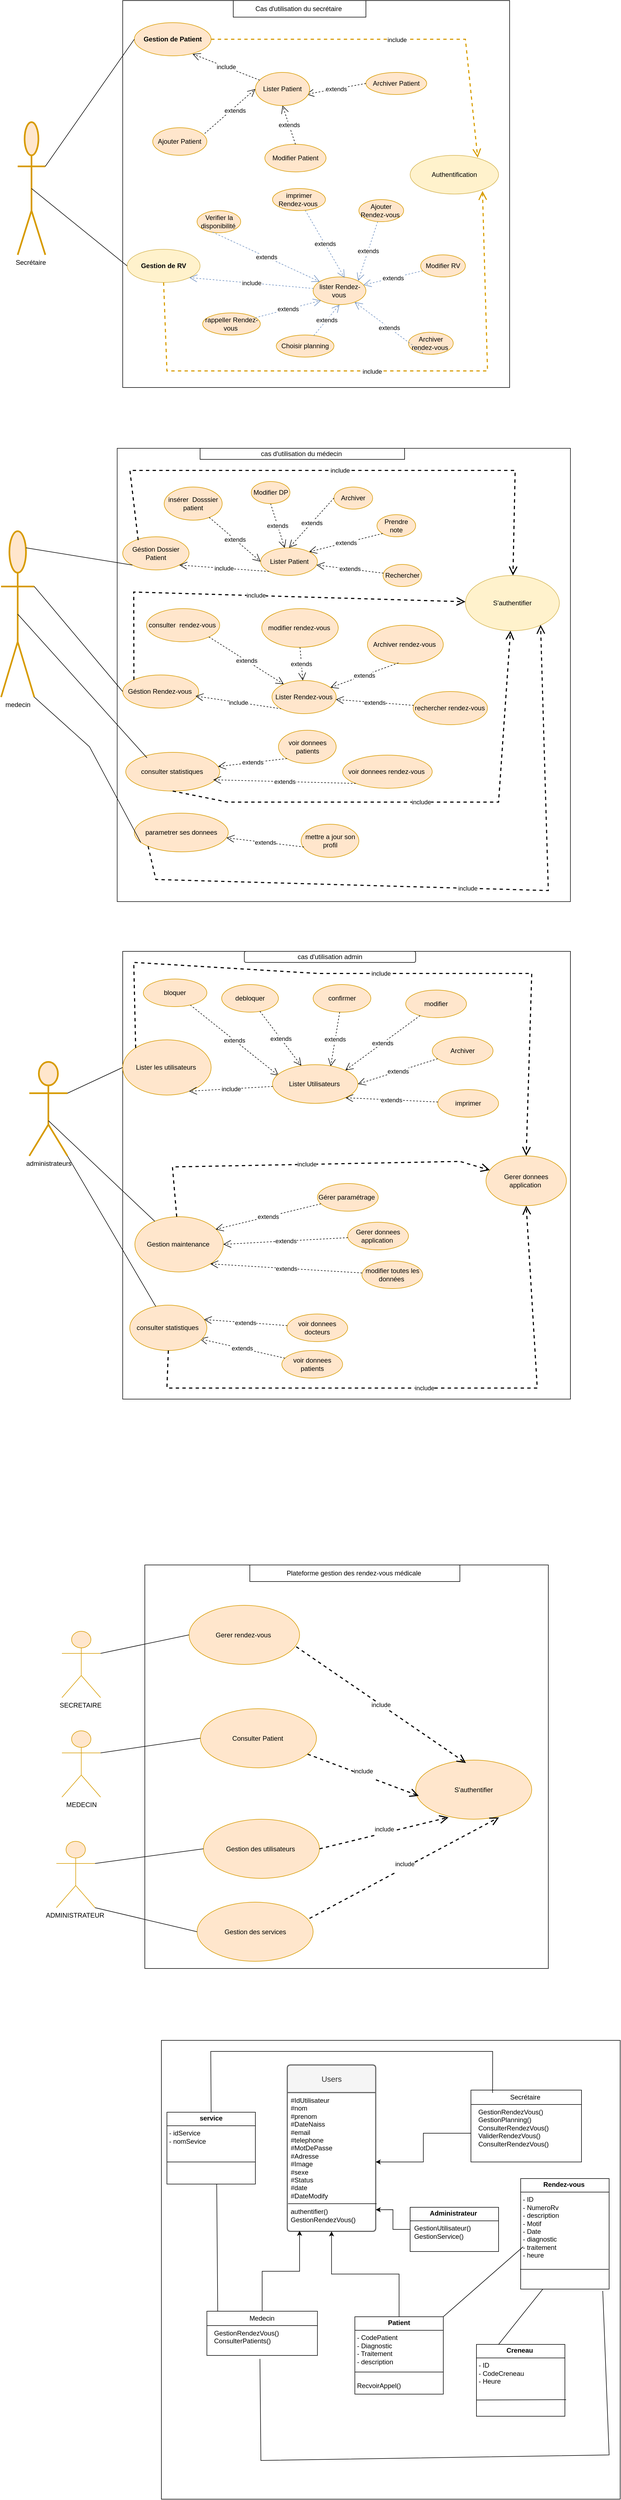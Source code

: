 <mxfile version="24.8.9">
  <diagram id="C5RBs43oDa-KdzZeNtuy" name="Page-1">
    <mxGraphModel dx="1050" dy="522" grid="1" gridSize="10" guides="1" tooltips="1" connect="1" arrows="1" fold="1" page="1" pageScale="1" pageWidth="827" pageHeight="1169" math="0" shadow="0">
      <root>
        <mxCell id="WIyWlLk6GJQsqaUBKTNV-0" />
        <mxCell id="WIyWlLk6GJQsqaUBKTNV-1" parent="WIyWlLk6GJQsqaUBKTNV-0" />
        <mxCell id="-azY2W3yGZLZTdUkkEGY-0" value="" style="whiteSpace=wrap;html=1;aspect=fixed;" parent="WIyWlLk6GJQsqaUBKTNV-1" vertex="1">
          <mxGeometry x="250" y="20" width="700" height="700" as="geometry" />
        </mxCell>
        <mxCell id="QETnrpiUQnyJiMyGGkn6-22" value="" style="whiteSpace=wrap;html=1;aspect=fixed;" parent="WIyWlLk6GJQsqaUBKTNV-1" vertex="1">
          <mxGeometry x="320" y="3710" width="830" height="830" as="geometry" />
        </mxCell>
        <mxCell id="-azY2W3yGZLZTdUkkEGY-1" value="Cas d&#39;utilisation du secrétaire&amp;nbsp;" style="rounded=0;whiteSpace=wrap;html=1;" parent="WIyWlLk6GJQsqaUBKTNV-1" vertex="1">
          <mxGeometry x="450" y="20" width="240" height="30" as="geometry" />
        </mxCell>
        <mxCell id="-azY2W3yGZLZTdUkkEGY-2" value="Secrétaire&amp;nbsp;" style="shape=umlActor;verticalLabelPosition=bottom;verticalAlign=top;html=1;outlineConnect=0;fillColor=#ffe6cc;strokeColor=#d79b00;strokeWidth=3;" parent="WIyWlLk6GJQsqaUBKTNV-1" vertex="1">
          <mxGeometry x="60" y="240" width="50" height="240" as="geometry" />
        </mxCell>
        <mxCell id="-azY2W3yGZLZTdUkkEGY-4" value="Gestion de Patient" style="ellipse;whiteSpace=wrap;html=1;fillColor=#ffe6cc;strokeColor=#d79b00;fontStyle=1" parent="WIyWlLk6GJQsqaUBKTNV-1" vertex="1">
          <mxGeometry x="271" y="60" width="139" height="60" as="geometry" />
        </mxCell>
        <mxCell id="-azY2W3yGZLZTdUkkEGY-6" value="extends" style="endArrow=open;endSize=12;dashed=1;html=1;rounded=0;exitX=0.5;exitY=1;exitDx=0;exitDy=0;entryX=0;entryY=0.5;entryDx=0;entryDy=0;" parent="WIyWlLk6GJQsqaUBKTNV-1" source="-azY2W3yGZLZTdUkkEGY-7" target="-azY2W3yGZLZTdUkkEGY-30" edge="1">
          <mxGeometry x="0.408" y="-6" width="160" relative="1" as="geometry">
            <mxPoint x="310" y="280" as="sourcePoint" />
            <mxPoint x="310" y="170" as="targetPoint" />
            <Array as="points" />
            <mxPoint y="-1" as="offset" />
          </mxGeometry>
        </mxCell>
        <mxCell id="-azY2W3yGZLZTdUkkEGY-7" value="Ajouter Patient" style="ellipse;whiteSpace=wrap;html=1;fillColor=#ffe6cc;strokeColor=#d79b00;" parent="WIyWlLk6GJQsqaUBKTNV-1" vertex="1">
          <mxGeometry x="304.29" y="250" width="98" height="50" as="geometry" />
        </mxCell>
        <mxCell id="-azY2W3yGZLZTdUkkEGY-8" value="" style="endArrow=none;html=1;rounded=0;exitX=1;exitY=0.333;exitDx=0;exitDy=0;exitPerimeter=0;entryX=0;entryY=0.5;entryDx=0;entryDy=0;" parent="WIyWlLk6GJQsqaUBKTNV-1" source="-azY2W3yGZLZTdUkkEGY-2" target="-azY2W3yGZLZTdUkkEGY-4" edge="1">
          <mxGeometry width="50" height="50" relative="1" as="geometry">
            <mxPoint x="200" y="390" as="sourcePoint" />
            <mxPoint x="250" y="340" as="targetPoint" />
          </mxGeometry>
        </mxCell>
        <mxCell id="-azY2W3yGZLZTdUkkEGY-9" value="Modifier Patient" style="ellipse;whiteSpace=wrap;html=1;fillColor=#ffe6cc;strokeColor=#d79b00;" parent="WIyWlLk6GJQsqaUBKTNV-1" vertex="1">
          <mxGeometry x="507.12" y="280" width="110.78" height="50" as="geometry" />
        </mxCell>
        <mxCell id="-azY2W3yGZLZTdUkkEGY-10" value="extends" style="endArrow=open;endSize=12;dashed=1;html=1;rounded=0;exitX=0.5;exitY=0;exitDx=0;exitDy=0;entryX=0.5;entryY=1;entryDx=0;entryDy=0;" parent="WIyWlLk6GJQsqaUBKTNV-1" source="-azY2W3yGZLZTdUkkEGY-9" target="-azY2W3yGZLZTdUkkEGY-30" edge="1">
          <mxGeometry width="160" relative="1" as="geometry">
            <mxPoint x="429" y="280" as="sourcePoint" />
            <mxPoint x="444" y="330" as="targetPoint" />
            <Array as="points" />
          </mxGeometry>
        </mxCell>
        <mxCell id="-azY2W3yGZLZTdUkkEGY-12" value="Archiver Patient" style="ellipse;whiteSpace=wrap;html=1;fillColor=#ffe6cc;strokeColor=#d79b00;" parent="WIyWlLk6GJQsqaUBKTNV-1" vertex="1">
          <mxGeometry x="690" y="150" width="110" height="40" as="geometry" />
        </mxCell>
        <mxCell id="-azY2W3yGZLZTdUkkEGY-13" value="extends" style="endArrow=open;endSize=12;dashed=1;html=1;rounded=0;exitX=0;exitY=0.5;exitDx=0;exitDy=0;entryX=0.935;entryY=0.66;entryDx=0;entryDy=0;entryPerimeter=0;" parent="WIyWlLk6GJQsqaUBKTNV-1" source="-azY2W3yGZLZTdUkkEGY-12" target="-azY2W3yGZLZTdUkkEGY-30" edge="1">
          <mxGeometry width="160" relative="1" as="geometry">
            <mxPoint x="492.5" y="310" as="sourcePoint" />
            <mxPoint x="407.5" y="362" as="targetPoint" />
            <Array as="points" />
          </mxGeometry>
        </mxCell>
        <mxCell id="-azY2W3yGZLZTdUkkEGY-16" value="Gestion de RV" style="ellipse;whiteSpace=wrap;html=1;fillColor=#fff2cc;strokeColor=#d6b656;fontStyle=1" parent="WIyWlLk6GJQsqaUBKTNV-1" vertex="1">
          <mxGeometry x="258" y="470" width="132" height="60" as="geometry" />
        </mxCell>
        <mxCell id="-azY2W3yGZLZTdUkkEGY-17" value="Archiver rendez-vous&amp;nbsp;" style="ellipse;whiteSpace=wrap;html=1;fillColor=#ffe6cc;strokeColor=#d79b00;" parent="WIyWlLk6GJQsqaUBKTNV-1" vertex="1">
          <mxGeometry x="767" y="620" width="81" height="40" as="geometry" />
        </mxCell>
        <mxCell id="-azY2W3yGZLZTdUkkEGY-18" value="extends" style="endArrow=open;endSize=12;dashed=1;html=1;rounded=0;exitX=0.324;exitY=0.94;exitDx=0;exitDy=0;exitPerimeter=0;fillColor=#dae8fc;strokeColor=#6c8ebf;" parent="WIyWlLk6GJQsqaUBKTNV-1" source="-azY2W3yGZLZTdUkkEGY-17" target="-azY2W3yGZLZTdUkkEGY-27" edge="1">
          <mxGeometry width="160" relative="1" as="geometry">
            <mxPoint x="502.5" y="470" as="sourcePoint" />
            <mxPoint x="417.5" y="522" as="targetPoint" />
            <Array as="points" />
          </mxGeometry>
        </mxCell>
        <mxCell id="-azY2W3yGZLZTdUkkEGY-19" value="extends" style="endArrow=open;endSize=12;dashed=1;html=1;rounded=0;fillColor=#dae8fc;strokeColor=#6c8ebf;" parent="WIyWlLk6GJQsqaUBKTNV-1" source="-azY2W3yGZLZTdUkkEGY-22" target="-azY2W3yGZLZTdUkkEGY-27" edge="1">
          <mxGeometry width="160" relative="1" as="geometry">
            <mxPoint x="371" y="430" as="sourcePoint" />
            <mxPoint x="454" y="490" as="targetPoint" />
            <Array as="points" />
          </mxGeometry>
        </mxCell>
        <mxCell id="-azY2W3yGZLZTdUkkEGY-20" value="extends" style="endArrow=open;endSize=12;dashed=1;html=1;rounded=0;entryX=1;entryY=0;entryDx=0;entryDy=0;fillColor=#dae8fc;strokeColor=#6c8ebf;" parent="WIyWlLk6GJQsqaUBKTNV-1" source="-azY2W3yGZLZTdUkkEGY-21" target="-azY2W3yGZLZTdUkkEGY-27" edge="1">
          <mxGeometry width="160" relative="1" as="geometry">
            <mxPoint x="320" y="440" as="sourcePoint" />
            <mxPoint x="340" y="520" as="targetPoint" />
            <Array as="points" />
          </mxGeometry>
        </mxCell>
        <mxCell id="-azY2W3yGZLZTdUkkEGY-22" value="Modifier RV" style="ellipse;whiteSpace=wrap;html=1;fillColor=#ffe6cc;strokeColor=#d79b00;" parent="WIyWlLk6GJQsqaUBKTNV-1" vertex="1">
          <mxGeometry x="789" y="480" width="81" height="40" as="geometry" />
        </mxCell>
        <mxCell id="-azY2W3yGZLZTdUkkEGY-26" value="" style="endArrow=open;endSize=12;dashed=1;html=1;rounded=0;exitX=1;exitY=0.5;exitDx=0;exitDy=0;entryX=0.764;entryY=0.063;entryDx=0;entryDy=0;entryPerimeter=0;strokeWidth=2;fillColor=#ffe6cc;strokeColor=#d79b00;" parent="WIyWlLk6GJQsqaUBKTNV-1" source="-azY2W3yGZLZTdUkkEGY-4" target="-azY2W3yGZLZTdUkkEGY-32" edge="1">
          <mxGeometry width="160" relative="1" as="geometry">
            <mxPoint x="320" y="440" as="sourcePoint" />
            <mxPoint x="348" y="535" as="targetPoint" />
            <Array as="points">
              <mxPoint x="870" y="90" />
            </Array>
          </mxGeometry>
        </mxCell>
        <mxCell id="-azY2W3yGZLZTdUkkEGY-33" value="include" style="edgeLabel;html=1;align=center;verticalAlign=middle;resizable=0;points=[];" parent="-azY2W3yGZLZTdUkkEGY-26" vertex="1" connectable="0">
          <mxGeometry x="-0.005" y="-1" relative="1" as="geometry">
            <mxPoint as="offset" />
          </mxGeometry>
        </mxCell>
        <mxCell id="-azY2W3yGZLZTdUkkEGY-21" value="Ajouter Rendez-vous&amp;nbsp;" style="ellipse;whiteSpace=wrap;html=1;fillColor=#ffe6cc;strokeColor=#d79b00;" parent="WIyWlLk6GJQsqaUBKTNV-1" vertex="1">
          <mxGeometry x="677.25" y="380" width="81" height="40" as="geometry" />
        </mxCell>
        <mxCell id="-azY2W3yGZLZTdUkkEGY-27" value="lister Rendez-vous&amp;nbsp;" style="ellipse;whiteSpace=wrap;html=1;fillColor=#ffe6cc;strokeColor=#d79b00;" parent="WIyWlLk6GJQsqaUBKTNV-1" vertex="1">
          <mxGeometry x="594.5" y="520" width="95.5" height="50" as="geometry" />
        </mxCell>
        <mxCell id="-azY2W3yGZLZTdUkkEGY-28" value="include" style="endArrow=open;endSize=12;dashed=1;html=1;rounded=0;entryX=1;entryY=1;entryDx=0;entryDy=0;fillColor=#dae8fc;strokeColor=#6c8ebf;" parent="WIyWlLk6GJQsqaUBKTNV-1" source="-azY2W3yGZLZTdUkkEGY-27" target="-azY2W3yGZLZTdUkkEGY-16" edge="1">
          <mxGeometry width="160" relative="1" as="geometry">
            <mxPoint x="513" y="532.5" as="sourcePoint" />
            <mxPoint x="490" y="682.5" as="targetPoint" />
            <Array as="points" />
          </mxGeometry>
        </mxCell>
        <mxCell id="-azY2W3yGZLZTdUkkEGY-30" value="Lister Patient" style="ellipse;whiteSpace=wrap;html=1;fillColor=#ffe6cc;strokeColor=#d79b00;" parent="WIyWlLk6GJQsqaUBKTNV-1" vertex="1">
          <mxGeometry x="490" y="150" width="98.25" height="60" as="geometry" />
        </mxCell>
        <mxCell id="-azY2W3yGZLZTdUkkEGY-31" value="include" style="endArrow=open;endSize=12;dashed=1;html=1;rounded=0;entryX=0.758;entryY=0.944;entryDx=0;entryDy=0;entryPerimeter=0;" parent="WIyWlLk6GJQsqaUBKTNV-1" source="-azY2W3yGZLZTdUkkEGY-30" target="-azY2W3yGZLZTdUkkEGY-4" edge="1">
          <mxGeometry width="160" relative="1" as="geometry">
            <mxPoint x="502" y="280" as="sourcePoint" />
            <mxPoint x="407" y="330" as="targetPoint" />
            <Array as="points" />
          </mxGeometry>
        </mxCell>
        <mxCell id="-azY2W3yGZLZTdUkkEGY-32" value="Authentification" style="ellipse;whiteSpace=wrap;html=1;fillColor=#fff2cc;strokeColor=#d6b656;" parent="WIyWlLk6GJQsqaUBKTNV-1" vertex="1">
          <mxGeometry x="770" y="300" width="160" height="70" as="geometry" />
        </mxCell>
        <mxCell id="-azY2W3yGZLZTdUkkEGY-34" value="" style="endArrow=open;endSize=12;dashed=1;html=1;rounded=0;exitX=0.5;exitY=1;exitDx=0;exitDy=0;entryX=0.818;entryY=0.92;entryDx=0;entryDy=0;entryPerimeter=0;fillColor=#ffe6cc;strokeColor=#d79b00;strokeWidth=2;" parent="WIyWlLk6GJQsqaUBKTNV-1" source="-azY2W3yGZLZTdUkkEGY-16" target="-azY2W3yGZLZTdUkkEGY-32" edge="1">
          <mxGeometry width="160" relative="1" as="geometry">
            <mxPoint x="318" y="640" as="sourcePoint" />
            <mxPoint x="900" y="720" as="targetPoint" />
            <Array as="points">
              <mxPoint x="330" y="690" />
              <mxPoint x="910" y="690" />
            </Array>
          </mxGeometry>
        </mxCell>
        <mxCell id="-azY2W3yGZLZTdUkkEGY-35" value="include" style="edgeLabel;html=1;align=center;verticalAlign=middle;resizable=0;points=[];" parent="-azY2W3yGZLZTdUkkEGY-34" vertex="1" connectable="0">
          <mxGeometry x="-0.005" y="-1" relative="1" as="geometry">
            <mxPoint as="offset" />
          </mxGeometry>
        </mxCell>
        <mxCell id="-azY2W3yGZLZTdUkkEGY-45" value="rappeller Rendez-vous&amp;nbsp;" style="ellipse;whiteSpace=wrap;html=1;fillColor=#ffe6cc;strokeColor=#d79b00;" parent="WIyWlLk6GJQsqaUBKTNV-1" vertex="1">
          <mxGeometry x="394.57" y="585" width="104.43" height="40" as="geometry" />
        </mxCell>
        <mxCell id="-azY2W3yGZLZTdUkkEGY-46" value="extends" style="endArrow=open;endSize=12;dashed=1;html=1;rounded=0;entryX=0;entryY=1;entryDx=0;entryDy=0;fillColor=#dae8fc;strokeColor=#6c8ebf;" parent="WIyWlLk6GJQsqaUBKTNV-1" source="-azY2W3yGZLZTdUkkEGY-45" target="-azY2W3yGZLZTdUkkEGY-27" edge="1">
          <mxGeometry width="160" relative="1" as="geometry">
            <mxPoint x="427.93" y="548.5" as="sourcePoint" />
            <mxPoint x="303.0" y="580" as="targetPoint" />
            <Array as="points" />
          </mxGeometry>
        </mxCell>
        <mxCell id="-azY2W3yGZLZTdUkkEGY-52" value="" style="whiteSpace=wrap;html=1;aspect=fixed;strokeColor=#0d0d0d;" parent="WIyWlLk6GJQsqaUBKTNV-1" vertex="1">
          <mxGeometry x="240" y="830" width="820" height="820" as="geometry" />
        </mxCell>
        <mxCell id="-azY2W3yGZLZTdUkkEGY-53" value="medecin" style="shape=umlActor;verticalLabelPosition=bottom;verticalAlign=top;html=1;outlineConnect=0;fillColor=#ffe6cc;strokeColor=#d79b00;strokeWidth=3;" parent="WIyWlLk6GJQsqaUBKTNV-1" vertex="1">
          <mxGeometry x="30" y="980" width="60" height="300" as="geometry" />
        </mxCell>
        <mxCell id="-azY2W3yGZLZTdUkkEGY-54" value="extends" style="endArrow=open;endSize=12;dashed=1;html=1;rounded=0;exitX=0.5;exitY=1;exitDx=0;exitDy=0;" parent="WIyWlLk6GJQsqaUBKTNV-1" source="-azY2W3yGZLZTdUkkEGY-60" target="-azY2W3yGZLZTdUkkEGY-128" edge="1">
          <mxGeometry width="160" relative="1" as="geometry">
            <mxPoint x="470" y="960" as="sourcePoint" />
            <mxPoint x="367" y="1010" as="targetPoint" />
            <Array as="points" />
          </mxGeometry>
        </mxCell>
        <mxCell id="-azY2W3yGZLZTdUkkEGY-55" value="insérer&amp;nbsp; Dosssier patient" style="ellipse;whiteSpace=wrap;html=1;fillColor=#ffe6cc;strokeColor=#d79b00;" parent="WIyWlLk6GJQsqaUBKTNV-1" vertex="1">
          <mxGeometry x="325" y="900" width="105" height="60" as="geometry" />
        </mxCell>
        <mxCell id="-azY2W3yGZLZTdUkkEGY-56" value="Géstion Dossier Patient" style="ellipse;whiteSpace=wrap;html=1;fillColor=#ffe6cc;strokeColor=#d79b00;" parent="WIyWlLk6GJQsqaUBKTNV-1" vertex="1">
          <mxGeometry x="250" y="990" width="120" height="60" as="geometry" />
        </mxCell>
        <mxCell id="-azY2W3yGZLZTdUkkEGY-58" value="cas d&#39;utilisation du médecin&amp;nbsp;" style="rounded=0;whiteSpace=wrap;html=1;" parent="WIyWlLk6GJQsqaUBKTNV-1" vertex="1">
          <mxGeometry x="390" y="830" width="370" height="20" as="geometry" />
        </mxCell>
        <mxCell id="-azY2W3yGZLZTdUkkEGY-59" value="extends" style="endArrow=open;endSize=12;dashed=1;html=1;rounded=0;entryX=0;entryY=0.5;entryDx=0;entryDy=0;" parent="WIyWlLk6GJQsqaUBKTNV-1" source="-azY2W3yGZLZTdUkkEGY-55" target="-azY2W3yGZLZTdUkkEGY-128" edge="1">
          <mxGeometry width="160" relative="1" as="geometry">
            <mxPoint x="365" y="960" as="sourcePoint" />
            <mxPoint x="280" y="1020" as="targetPoint" />
            <Array as="points" />
          </mxGeometry>
        </mxCell>
        <mxCell id="-azY2W3yGZLZTdUkkEGY-60" value="Modifier DP" style="ellipse;whiteSpace=wrap;html=1;fillColor=#ffe6cc;strokeColor=#d79b00;" parent="WIyWlLk6GJQsqaUBKTNV-1" vertex="1">
          <mxGeometry x="482.57" y="890" width="70" height="40" as="geometry" />
        </mxCell>
        <mxCell id="-azY2W3yGZLZTdUkkEGY-61" value="Archiver" style="ellipse;whiteSpace=wrap;html=1;fillColor=#ffe6cc;strokeColor=#d79b00;" parent="WIyWlLk6GJQsqaUBKTNV-1" vertex="1">
          <mxGeometry x="632.23" y="900" width="70" height="40" as="geometry" />
        </mxCell>
        <mxCell id="-azY2W3yGZLZTdUkkEGY-62" value="extends" style="endArrow=open;endSize=12;dashed=1;html=1;rounded=0;entryX=0.5;entryY=0;entryDx=0;entryDy=0;exitX=0;exitY=0.5;exitDx=0;exitDy=0;" parent="WIyWlLk6GJQsqaUBKTNV-1" source="-azY2W3yGZLZTdUkkEGY-61" target="-azY2W3yGZLZTdUkkEGY-128" edge="1">
          <mxGeometry width="160" relative="1" as="geometry">
            <mxPoint x="480" y="970" as="sourcePoint" />
            <mxPoint x="351" y="1023" as="targetPoint" />
            <Array as="points" />
          </mxGeometry>
        </mxCell>
        <mxCell id="-azY2W3yGZLZTdUkkEGY-63" value="Prendre note" style="ellipse;whiteSpace=wrap;html=1;fillColor=#ffe6cc;strokeColor=#d79b00;" parent="WIyWlLk6GJQsqaUBKTNV-1" vertex="1">
          <mxGeometry x="710.0" y="950" width="70" height="40" as="geometry" />
        </mxCell>
        <mxCell id="-azY2W3yGZLZTdUkkEGY-64" value="extends" style="endArrow=open;endSize=12;dashed=1;html=1;rounded=0;entryX=1;entryY=0;entryDx=0;entryDy=0;exitX=0;exitY=1;exitDx=0;exitDy=0;" parent="WIyWlLk6GJQsqaUBKTNV-1" source="-azY2W3yGZLZTdUkkEGY-63" target="-azY2W3yGZLZTdUkkEGY-128" edge="1">
          <mxGeometry width="160" relative="1" as="geometry">
            <mxPoint x="590" y="1025" as="sourcePoint" />
            <mxPoint x="410" y="1040" as="targetPoint" />
            <Array as="points" />
          </mxGeometry>
        </mxCell>
        <mxCell id="-azY2W3yGZLZTdUkkEGY-65" value="extends" style="endArrow=open;endSize=12;dashed=1;html=1;rounded=0;entryX=0.596;entryY=0.03;entryDx=0;entryDy=0;entryPerimeter=0;fillColor=#dae8fc;strokeColor=#6c8ebf;" parent="WIyWlLk6GJQsqaUBKTNV-1" source="-azY2W3yGZLZTdUkkEGY-66" target="-azY2W3yGZLZTdUkkEGY-27" edge="1">
          <mxGeometry width="160" relative="1" as="geometry">
            <mxPoint x="235.21" y="416" as="sourcePoint" />
            <mxPoint x="328.21" y="524" as="targetPoint" />
            <Array as="points" />
          </mxGeometry>
        </mxCell>
        <mxCell id="-azY2W3yGZLZTdUkkEGY-66" value="imprimer Rendez-vous&amp;nbsp;" style="ellipse;whiteSpace=wrap;html=1;fillColor=#ffe6cc;strokeColor=#d79b00;" parent="WIyWlLk6GJQsqaUBKTNV-1" vertex="1">
          <mxGeometry x="521" y="360" width="95.79" height="40" as="geometry" />
        </mxCell>
        <mxCell id="-azY2W3yGZLZTdUkkEGY-68" value="Verifier la disponibilité&amp;nbsp;" style="ellipse;whiteSpace=wrap;html=1;fillColor=#ffe6cc;strokeColor=#d79b00;" parent="WIyWlLk6GJQsqaUBKTNV-1" vertex="1">
          <mxGeometry x="384.5" y="400" width="79" height="40" as="geometry" />
        </mxCell>
        <mxCell id="-azY2W3yGZLZTdUkkEGY-69" value="extends" style="endArrow=open;endSize=12;dashed=1;html=1;rounded=0;exitX=0.354;exitY=0.973;exitDx=0;exitDy=0;exitPerimeter=0;fillColor=#dae8fc;strokeColor=#6c8ebf;" parent="WIyWlLk6GJQsqaUBKTNV-1" source="-azY2W3yGZLZTdUkkEGY-68" target="-azY2W3yGZLZTdUkkEGY-27" edge="1">
          <mxGeometry width="160" relative="1" as="geometry">
            <mxPoint x="557" y="130" as="sourcePoint" />
            <mxPoint x="363" y="490" as="targetPoint" />
            <Array as="points" />
          </mxGeometry>
        </mxCell>
        <mxCell id="-azY2W3yGZLZTdUkkEGY-83" value="Choisir planning" style="ellipse;whiteSpace=wrap;html=1;fillColor=#ffe6cc;strokeColor=#d79b00;" parent="WIyWlLk6GJQsqaUBKTNV-1" vertex="1">
          <mxGeometry x="527.8" y="625" width="104.43" height="40" as="geometry" />
        </mxCell>
        <mxCell id="-azY2W3yGZLZTdUkkEGY-84" value="extends" style="endArrow=open;endSize=12;dashed=1;html=1;rounded=0;entryX=0.5;entryY=1;entryDx=0;entryDy=0;fillColor=#dae8fc;strokeColor=#6c8ebf;" parent="WIyWlLk6GJQsqaUBKTNV-1" source="-azY2W3yGZLZTdUkkEGY-83" target="-azY2W3yGZLZTdUkkEGY-27" edge="1">
          <mxGeometry width="160" relative="1" as="geometry">
            <mxPoint x="299.93" y="558.5" as="sourcePoint" />
            <mxPoint x="430" y="549" as="targetPoint" />
            <Array as="points" />
          </mxGeometry>
        </mxCell>
        <mxCell id="-azY2W3yGZLZTdUkkEGY-86" value="" style="endArrow=none;html=1;rounded=0;exitX=0.5;exitY=0.5;exitDx=0;exitDy=0;exitPerimeter=0;entryX=0;entryY=0.5;entryDx=0;entryDy=0;" parent="WIyWlLk6GJQsqaUBKTNV-1" source="-azY2W3yGZLZTdUkkEGY-2" target="-azY2W3yGZLZTdUkkEGY-16" edge="1">
          <mxGeometry width="50" height="50" relative="1" as="geometry">
            <mxPoint x="184.5" y="220" as="sourcePoint" />
            <mxPoint x="365.5" y="454" as="targetPoint" />
          </mxGeometry>
        </mxCell>
        <mxCell id="-azY2W3yGZLZTdUkkEGY-89" value="Géstion Rendez-vous&amp;nbsp;" style="ellipse;whiteSpace=wrap;html=1;fillColor=#ffe6cc;strokeColor=#d79b00;" parent="WIyWlLk6GJQsqaUBKTNV-1" vertex="1">
          <mxGeometry x="250" y="1240" width="137.5" height="60" as="geometry" />
        </mxCell>
        <mxCell id="-azY2W3yGZLZTdUkkEGY-91" value="consulter&amp;nbsp; rendez-vous&amp;nbsp;" style="ellipse;whiteSpace=wrap;html=1;fillColor=#ffe6cc;strokeColor=#d79b00;" parent="WIyWlLk6GJQsqaUBKTNV-1" vertex="1">
          <mxGeometry x="293" y="1120" width="132.5" height="60" as="geometry" />
        </mxCell>
        <mxCell id="-azY2W3yGZLZTdUkkEGY-92" value="extends" style="endArrow=open;endSize=12;dashed=1;html=1;rounded=0;exitX=1;exitY=1;exitDx=0;exitDy=0;" parent="WIyWlLk6GJQsqaUBKTNV-1" source="-azY2W3yGZLZTdUkkEGY-91" target="-azY2W3yGZLZTdUkkEGY-99" edge="1">
          <mxGeometry width="160" relative="1" as="geometry">
            <mxPoint x="380" y="1278.2" as="sourcePoint" />
            <mxPoint x="515" y="1220" as="targetPoint" />
            <Array as="points" />
          </mxGeometry>
        </mxCell>
        <mxCell id="-azY2W3yGZLZTdUkkEGY-93" value="modifier rendez-vous&amp;nbsp;" style="ellipse;whiteSpace=wrap;html=1;fillColor=#ffe6cc;strokeColor=#d79b00;" parent="WIyWlLk6GJQsqaUBKTNV-1" vertex="1">
          <mxGeometry x="501.52" y="1120" width="138.48" height="70" as="geometry" />
        </mxCell>
        <mxCell id="-azY2W3yGZLZTdUkkEGY-94" value="extends" style="endArrow=open;endSize=12;dashed=1;html=1;rounded=0;exitX=0.5;exitY=1;exitDx=0;exitDy=0;" parent="WIyWlLk6GJQsqaUBKTNV-1" source="-azY2W3yGZLZTdUkkEGY-93" target="-azY2W3yGZLZTdUkkEGY-99" edge="1">
          <mxGeometry width="160" relative="1" as="geometry">
            <mxPoint x="518.5" y="1258.2" as="sourcePoint" />
            <mxPoint x="477.5" y="1280" as="targetPoint" />
            <Array as="points" />
          </mxGeometry>
        </mxCell>
        <mxCell id="-azY2W3yGZLZTdUkkEGY-95" value="Archiver rendez-vous&amp;nbsp;" style="ellipse;whiteSpace=wrap;html=1;fillColor=#ffe6cc;strokeColor=#d79b00;" parent="WIyWlLk6GJQsqaUBKTNV-1" vertex="1">
          <mxGeometry x="692.75" y="1150" width="137.25" height="70" as="geometry" />
        </mxCell>
        <mxCell id="-azY2W3yGZLZTdUkkEGY-96" value="extends" style="endArrow=open;endSize=12;dashed=1;html=1;rounded=0;exitX=0.409;exitY=0.974;exitDx=0;exitDy=0;exitPerimeter=0;" parent="WIyWlLk6GJQsqaUBKTNV-1" source="-azY2W3yGZLZTdUkkEGY-95" target="-azY2W3yGZLZTdUkkEGY-99" edge="1">
          <mxGeometry width="160" relative="1" as="geometry">
            <mxPoint x="628.72" y="1279.2" as="sourcePoint" />
            <mxPoint x="484.22" y="1325" as="targetPoint" />
            <Array as="points" />
          </mxGeometry>
        </mxCell>
        <mxCell id="-azY2W3yGZLZTdUkkEGY-98" value="include" style="endArrow=open;endSize=12;dashed=1;html=1;rounded=0;exitX=0;exitY=1;exitDx=0;exitDy=0;entryX=0.958;entryY=0.636;entryDx=0;entryDy=0;entryPerimeter=0;" parent="WIyWlLk6GJQsqaUBKTNV-1" source="-azY2W3yGZLZTdUkkEGY-99" target="-azY2W3yGZLZTdUkkEGY-89" edge="1">
          <mxGeometry width="160" relative="1" as="geometry">
            <mxPoint x="677.15" y="1349.2" as="sourcePoint" />
            <mxPoint x="471.43" y="1390" as="targetPoint" />
            <Array as="points" />
          </mxGeometry>
        </mxCell>
        <mxCell id="-azY2W3yGZLZTdUkkEGY-99" value="Lister Rendez-vous" style="ellipse;whiteSpace=wrap;html=1;fillColor=#ffe6cc;strokeColor=#d79b00;" parent="WIyWlLk6GJQsqaUBKTNV-1" vertex="1">
          <mxGeometry x="520" y="1250" width="116.25" height="60" as="geometry" />
        </mxCell>
        <mxCell id="-azY2W3yGZLZTdUkkEGY-100" value="" style="endArrow=none;html=1;rounded=0;exitX=0.75;exitY=0.1;exitDx=0;exitDy=0;exitPerimeter=0;entryX=0;entryY=1;entryDx=0;entryDy=0;" parent="WIyWlLk6GJQsqaUBKTNV-1" source="-azY2W3yGZLZTdUkkEGY-53" target="-azY2W3yGZLZTdUkkEGY-56" edge="1">
          <mxGeometry width="50" height="50" relative="1" as="geometry">
            <mxPoint x="210" y="1110" as="sourcePoint" />
            <mxPoint x="260" y="1060" as="targetPoint" />
          </mxGeometry>
        </mxCell>
        <mxCell id="-azY2W3yGZLZTdUkkEGY-101" value="" style="endArrow=none;html=1;rounded=0;entryX=0;entryY=0.5;entryDx=0;entryDy=0;exitX=1;exitY=0.333;exitDx=0;exitDy=0;exitPerimeter=0;" parent="WIyWlLk6GJQsqaUBKTNV-1" source="-azY2W3yGZLZTdUkkEGY-53" target="-azY2W3yGZLZTdUkkEGY-89" edge="1">
          <mxGeometry width="50" height="50" relative="1" as="geometry">
            <mxPoint x="120" y="1160" as="sourcePoint" />
            <mxPoint x="285" y="1060" as="targetPoint" />
          </mxGeometry>
        </mxCell>
        <mxCell id="-azY2W3yGZLZTdUkkEGY-103" value="S&#39;authentifier" style="ellipse;whiteSpace=wrap;html=1;fillColor=#fff2cc;strokeColor=#d6b656;" parent="WIyWlLk6GJQsqaUBKTNV-1" vertex="1">
          <mxGeometry x="870" y="1060" width="170" height="100" as="geometry" />
        </mxCell>
        <mxCell id="-azY2W3yGZLZTdUkkEGY-104" value="include" style="endArrow=open;endSize=12;dashed=1;html=1;rounded=0;exitX=0.233;exitY=0.1;exitDx=0;exitDy=0;exitPerimeter=0;fillColor=#ffe6cc;strokeColor=#000000;strokeWidth=2;" parent="WIyWlLk6GJQsqaUBKTNV-1" source="-azY2W3yGZLZTdUkkEGY-56" target="-azY2W3yGZLZTdUkkEGY-103" edge="1">
          <mxGeometry width="160" relative="1" as="geometry">
            <mxPoint x="250" y="1020" as="sourcePoint" />
            <mxPoint x="732.83" y="1122.86" as="targetPoint" />
            <Array as="points">
              <mxPoint x="263" y="870" />
              <mxPoint x="960" y="870" />
            </Array>
          </mxGeometry>
        </mxCell>
        <mxCell id="-azY2W3yGZLZTdUkkEGY-105" value="include" style="endArrow=open;endSize=12;dashed=1;html=1;rounded=0;exitX=0;exitY=0;exitDx=0;exitDy=0;fillColor=#ffe6cc;strokeColor=#000000;strokeWidth=2;" parent="WIyWlLk6GJQsqaUBKTNV-1" source="-azY2W3yGZLZTdUkkEGY-89" target="-azY2W3yGZLZTdUkkEGY-103" edge="1">
          <mxGeometry width="160" relative="1" as="geometry">
            <mxPoint x="288.964" y="1301.223" as="sourcePoint" />
            <mxPoint x="735.62" y="1104.973" as="targetPoint" />
            <Array as="points">
              <mxPoint x="270" y="1090" />
            </Array>
          </mxGeometry>
        </mxCell>
        <mxCell id="-azY2W3yGZLZTdUkkEGY-106" value="consulter statistiques&amp;nbsp;" style="ellipse;whiteSpace=wrap;html=1;fillColor=#ffe6cc;strokeColor=#d79b00;" parent="WIyWlLk6GJQsqaUBKTNV-1" vertex="1">
          <mxGeometry x="255.5" y="1380" width="170" height="70" as="geometry" />
        </mxCell>
        <mxCell id="-azY2W3yGZLZTdUkkEGY-108" value="" style="endArrow=none;html=1;rounded=0;exitX=0.5;exitY=0.5;exitDx=0;exitDy=0;exitPerimeter=0;entryX=0.226;entryY=0.141;entryDx=0;entryDy=0;entryPerimeter=0;" parent="WIyWlLk6GJQsqaUBKTNV-1" source="-azY2W3yGZLZTdUkkEGY-53" target="-azY2W3yGZLZTdUkkEGY-106" edge="1">
          <mxGeometry width="50" height="50" relative="1" as="geometry">
            <mxPoint x="260" y="1480" as="sourcePoint" />
            <mxPoint x="310" y="1430" as="targetPoint" />
          </mxGeometry>
        </mxCell>
        <mxCell id="-azY2W3yGZLZTdUkkEGY-109" value="voir donnees patients" style="ellipse;whiteSpace=wrap;html=1;fillColor=#ffe6cc;strokeColor=#d79b00;" parent="WIyWlLk6GJQsqaUBKTNV-1" vertex="1">
          <mxGeometry x="531.75" y="1340" width="104.5" height="60" as="geometry" />
        </mxCell>
        <mxCell id="-azY2W3yGZLZTdUkkEGY-110" value="extends" style="endArrow=open;endSize=12;dashed=1;html=1;rounded=0;exitX=0;exitY=1;exitDx=0;exitDy=0;" parent="WIyWlLk6GJQsqaUBKTNV-1" source="-azY2W3yGZLZTdUkkEGY-109" target="-azY2W3yGZLZTdUkkEGY-106" edge="1">
          <mxGeometry width="160" relative="1" as="geometry">
            <mxPoint x="677.15" y="1429.2" as="sourcePoint" />
            <mxPoint x="427" y="1415" as="targetPoint" />
            <Array as="points" />
          </mxGeometry>
        </mxCell>
        <mxCell id="-azY2W3yGZLZTdUkkEGY-111" value="voir donnees rendez-vous&amp;nbsp;" style="ellipse;whiteSpace=wrap;html=1;fillColor=#ffe6cc;strokeColor=#d79b00;" parent="WIyWlLk6GJQsqaUBKTNV-1" vertex="1">
          <mxGeometry x="647.87" y="1385" width="162.13" height="60" as="geometry" />
        </mxCell>
        <mxCell id="-azY2W3yGZLZTdUkkEGY-112" value="extends" style="endArrow=open;endSize=12;dashed=1;html=1;rounded=0;exitX=0;exitY=1;exitDx=0;exitDy=0;entryX=0.931;entryY=0.709;entryDx=0;entryDy=0;entryPerimeter=0;" parent="WIyWlLk6GJQsqaUBKTNV-1" source="-azY2W3yGZLZTdUkkEGY-111" target="-azY2W3yGZLZTdUkkEGY-106" edge="1">
          <mxGeometry width="160" relative="1" as="geometry">
            <mxPoint x="716.94" y="1499.2" as="sourcePoint" />
            <mxPoint x="410" y="1390" as="targetPoint" />
            <Array as="points" />
          </mxGeometry>
        </mxCell>
        <mxCell id="-azY2W3yGZLZTdUkkEGY-113" value="parametrer ses donnees" style="ellipse;whiteSpace=wrap;html=1;fillColor=#ffe6cc;strokeColor=#d79b00;" parent="WIyWlLk6GJQsqaUBKTNV-1" vertex="1">
          <mxGeometry x="271" y="1490" width="170" height="70" as="geometry" />
        </mxCell>
        <mxCell id="-azY2W3yGZLZTdUkkEGY-114" value="mettre a jour son profil" style="ellipse;whiteSpace=wrap;html=1;fillColor=#ffe6cc;strokeColor=#d79b00;" parent="WIyWlLk6GJQsqaUBKTNV-1" vertex="1">
          <mxGeometry x="572.75" y="1510" width="104.5" height="60" as="geometry" />
        </mxCell>
        <mxCell id="-azY2W3yGZLZTdUkkEGY-116" value="extends" style="endArrow=open;endSize=12;dashed=1;html=1;rounded=0;exitX=0.049;exitY=0.687;exitDx=0;exitDy=0;exitPerimeter=0;" parent="WIyWlLk6GJQsqaUBKTNV-1" source="-azY2W3yGZLZTdUkkEGY-114" target="-azY2W3yGZLZTdUkkEGY-113" edge="1">
          <mxGeometry width="160" relative="1" as="geometry">
            <mxPoint x="654" y="1381" as="sourcePoint" />
            <mxPoint x="419" y="1410" as="targetPoint" />
            <Array as="points" />
          </mxGeometry>
        </mxCell>
        <mxCell id="-azY2W3yGZLZTdUkkEGY-120" value="include" style="endArrow=open;endSize=12;dashed=1;html=1;rounded=0;exitX=0.5;exitY=1;exitDx=0;exitDy=0;fillColor=#ffe6cc;strokeColor=#000000;strokeWidth=2;" parent="WIyWlLk6GJQsqaUBKTNV-1" source="-azY2W3yGZLZTdUkkEGY-106" target="-azY2W3yGZLZTdUkkEGY-103" edge="1">
          <mxGeometry width="160" relative="1" as="geometry">
            <mxPoint x="359" y="1350" as="sourcePoint" />
            <mxPoint x="872" y="1163" as="targetPoint" />
            <Array as="points">
              <mxPoint x="440" y="1470" />
              <mxPoint x="930" y="1470" />
            </Array>
          </mxGeometry>
        </mxCell>
        <mxCell id="-azY2W3yGZLZTdUkkEGY-121" value="include" style="endArrow=open;endSize=12;dashed=1;html=1;rounded=0;entryX=0.8;entryY=0.893;entryDx=0;entryDy=0;entryPerimeter=0;exitX=0;exitY=1;exitDx=0;exitDy=0;fillColor=#ffe6cc;strokeColor=#0d0d0d;strokeWidth=2;" parent="WIyWlLk6GJQsqaUBKTNV-1" source="-azY2W3yGZLZTdUkkEGY-113" target="-azY2W3yGZLZTdUkkEGY-103" edge="1">
          <mxGeometry width="160" relative="1" as="geometry">
            <mxPoint x="372" y="1510" as="sourcePoint" />
            <mxPoint x="834" y="1170" as="targetPoint" />
            <Array as="points">
              <mxPoint x="310" y="1610" />
              <mxPoint x="1020" y="1630" />
            </Array>
          </mxGeometry>
        </mxCell>
        <mxCell id="-azY2W3yGZLZTdUkkEGY-122" value="Rechercher" style="ellipse;whiteSpace=wrap;html=1;fillColor=#ffe6cc;strokeColor=#d79b00;" parent="WIyWlLk6GJQsqaUBKTNV-1" vertex="1">
          <mxGeometry x="721.0" y="1040" width="70" height="40" as="geometry" />
        </mxCell>
        <mxCell id="-azY2W3yGZLZTdUkkEGY-123" value="extends" style="endArrow=open;endSize=12;dashed=1;html=1;rounded=0;" parent="WIyWlLk6GJQsqaUBKTNV-1" source="-azY2W3yGZLZTdUkkEGY-122" target="-azY2W3yGZLZTdUkkEGY-128" edge="1">
          <mxGeometry width="160" relative="1" as="geometry">
            <mxPoint x="615" y="954" as="sourcePoint" />
            <mxPoint x="425" y="1027" as="targetPoint" />
            <Array as="points" />
          </mxGeometry>
        </mxCell>
        <mxCell id="-azY2W3yGZLZTdUkkEGY-124" value="rechercher rendez-vous&amp;nbsp;" style="ellipse;whiteSpace=wrap;html=1;fillColor=#ffe6cc;strokeColor=#d79b00;" parent="WIyWlLk6GJQsqaUBKTNV-1" vertex="1">
          <mxGeometry x="775.5" y="1270" width="134.5" height="60" as="geometry" />
        </mxCell>
        <mxCell id="-azY2W3yGZLZTdUkkEGY-125" value="extends" style="endArrow=open;endSize=12;dashed=1;html=1;rounded=0;" parent="WIyWlLk6GJQsqaUBKTNV-1" source="-azY2W3yGZLZTdUkkEGY-124" target="-azY2W3yGZLZTdUkkEGY-99" edge="1">
          <mxGeometry width="160" relative="1" as="geometry">
            <mxPoint x="665" y="1170" as="sourcePoint" />
            <mxPoint x="435" y="1285" as="targetPoint" />
            <Array as="points" />
          </mxGeometry>
        </mxCell>
        <mxCell id="-azY2W3yGZLZTdUkkEGY-126" value="" style="endArrow=none;html=1;rounded=0;exitX=1;exitY=1;exitDx=0;exitDy=0;exitPerimeter=0;entryX=0.069;entryY=0.76;entryDx=0;entryDy=0;entryPerimeter=0;" parent="WIyWlLk6GJQsqaUBKTNV-1" source="-azY2W3yGZLZTdUkkEGY-53" target="-azY2W3yGZLZTdUkkEGY-113" edge="1">
          <mxGeometry width="50" height="50" relative="1" as="geometry">
            <mxPoint x="130" y="1170" as="sourcePoint" />
            <mxPoint x="308" y="1350" as="targetPoint" />
            <Array as="points">
              <mxPoint x="190" y="1370" />
            </Array>
          </mxGeometry>
        </mxCell>
        <mxCell id="-azY2W3yGZLZTdUkkEGY-128" value="Lister Patient" style="ellipse;whiteSpace=wrap;html=1;fillColor=#ffe6cc;strokeColor=#d79b00;" parent="WIyWlLk6GJQsqaUBKTNV-1" vertex="1">
          <mxGeometry x="499.54" y="1010" width="102.75" height="50" as="geometry" />
        </mxCell>
        <mxCell id="-azY2W3yGZLZTdUkkEGY-129" value="include" style="endArrow=open;endSize=12;dashed=1;html=1;rounded=0;entryX=1;entryY=1;entryDx=0;entryDy=0;exitX=0;exitY=1;exitDx=0;exitDy=0;" parent="WIyWlLk6GJQsqaUBKTNV-1" source="-azY2W3yGZLZTdUkkEGY-128" target="-azY2W3yGZLZTdUkkEGY-56" edge="1">
          <mxGeometry width="160" relative="1" as="geometry">
            <mxPoint x="720" y="941" as="sourcePoint" />
            <mxPoint x="418" y="1049" as="targetPoint" />
            <Array as="points" />
          </mxGeometry>
        </mxCell>
        <mxCell id="-azY2W3yGZLZTdUkkEGY-130" value="" style="whiteSpace=wrap;html=1;aspect=fixed;" parent="WIyWlLk6GJQsqaUBKTNV-1" vertex="1">
          <mxGeometry x="250" y="1740" width="810" height="810" as="geometry" />
        </mxCell>
        <mxCell id="-azY2W3yGZLZTdUkkEGY-131" value="administrateurs" style="shape=umlActor;verticalLabelPosition=bottom;verticalAlign=top;html=1;outlineConnect=0;fillColor=#ffe6cc;strokeColor=#d79b00;strokeWidth=3;" parent="WIyWlLk6GJQsqaUBKTNV-1" vertex="1">
          <mxGeometry x="81" y="1940" width="69" height="170" as="geometry" />
        </mxCell>
        <mxCell id="-azY2W3yGZLZTdUkkEGY-133" value="Lister les utilisateurs&amp;nbsp;" style="ellipse;whiteSpace=wrap;html=1;fillColor=#ffe6cc;strokeColor=#d79b00;" parent="WIyWlLk6GJQsqaUBKTNV-1" vertex="1">
          <mxGeometry x="250" y="1900" width="160" height="100" as="geometry" />
        </mxCell>
        <mxCell id="-azY2W3yGZLZTdUkkEGY-134" value="extends" style="endArrow=open;endSize=12;dashed=1;html=1;rounded=0;entryX=0.073;entryY=0.286;entryDx=0;entryDy=0;entryPerimeter=0;" parent="WIyWlLk6GJQsqaUBKTNV-1" source="-azY2W3yGZLZTdUkkEGY-136" target="yJjiVAZASk3ynMtv89vW-3" edge="1">
          <mxGeometry width="160" relative="1" as="geometry">
            <mxPoint x="579.5" y="1972" as="sourcePoint" />
            <mxPoint x="448.5" y="1968" as="targetPoint" />
            <Array as="points" />
          </mxGeometry>
        </mxCell>
        <mxCell id="-azY2W3yGZLZTdUkkEGY-136" value="bloquer" style="ellipse;whiteSpace=wrap;html=1;fillColor=#ffe6cc;strokeColor=#d79b00;" parent="WIyWlLk6GJQsqaUBKTNV-1" vertex="1">
          <mxGeometry x="287.29" y="1790" width="115" height="50" as="geometry" />
        </mxCell>
        <mxCell id="-azY2W3yGZLZTdUkkEGY-137" value="confirmer" style="ellipse;whiteSpace=wrap;html=1;fillColor=#ffe6cc;strokeColor=#d79b00;" parent="WIyWlLk6GJQsqaUBKTNV-1" vertex="1">
          <mxGeometry x="594.5" y="1800" width="104.46" height="50" as="geometry" />
        </mxCell>
        <mxCell id="-azY2W3yGZLZTdUkkEGY-138" value="debloquer" style="ellipse;whiteSpace=wrap;html=1;fillColor=#ffe6cc;strokeColor=#d79b00;" parent="WIyWlLk6GJQsqaUBKTNV-1" vertex="1">
          <mxGeometry x="429" y="1800" width="102.75" height="50" as="geometry" />
        </mxCell>
        <mxCell id="-azY2W3yGZLZTdUkkEGY-139" value="extends" style="endArrow=open;endSize=12;dashed=1;html=1;rounded=0;" parent="WIyWlLk6GJQsqaUBKTNV-1" source="-azY2W3yGZLZTdUkkEGY-138" target="yJjiVAZASk3ynMtv89vW-3" edge="1">
          <mxGeometry width="160" relative="1" as="geometry">
            <mxPoint x="334" y="1849" as="sourcePoint" />
            <mxPoint x="371" y="1941" as="targetPoint" />
            <Array as="points" />
          </mxGeometry>
        </mxCell>
        <mxCell id="-azY2W3yGZLZTdUkkEGY-140" value="extends" style="endArrow=open;endSize=12;dashed=1;html=1;rounded=0;entryX=0.681;entryY=0.043;entryDx=0;entryDy=0;entryPerimeter=0;" parent="WIyWlLk6GJQsqaUBKTNV-1" source="-azY2W3yGZLZTdUkkEGY-137" target="yJjiVAZASk3ynMtv89vW-3" edge="1">
          <mxGeometry width="160" relative="1" as="geometry">
            <mxPoint x="437" y="1855" as="sourcePoint" />
            <mxPoint x="418" y="1947" as="targetPoint" />
            <Array as="points" />
          </mxGeometry>
        </mxCell>
        <mxCell id="-azY2W3yGZLZTdUkkEGY-141" value="modifier" style="ellipse;whiteSpace=wrap;html=1;fillColor=#ffe6cc;strokeColor=#d79b00;" parent="WIyWlLk6GJQsqaUBKTNV-1" vertex="1">
          <mxGeometry x="762" y="1810" width="110" height="50" as="geometry" />
        </mxCell>
        <mxCell id="-azY2W3yGZLZTdUkkEGY-142" value="extends" style="endArrow=open;endSize=12;dashed=1;html=1;rounded=0;entryX=1;entryY=0;entryDx=0;entryDy=0;" parent="WIyWlLk6GJQsqaUBKTNV-1" source="-azY2W3yGZLZTdUkkEGY-141" target="yJjiVAZASk3ynMtv89vW-3" edge="1">
          <mxGeometry width="160" relative="1" as="geometry">
            <mxPoint x="491.5" y="1925" as="sourcePoint" />
            <mxPoint x="482.5" y="2010" as="targetPoint" />
            <Array as="points" />
          </mxGeometry>
        </mxCell>
        <mxCell id="-azY2W3yGZLZTdUkkEGY-143" value="Archiver" style="ellipse;whiteSpace=wrap;html=1;fillColor=#ffe6cc;strokeColor=#d79b00;" parent="WIyWlLk6GJQsqaUBKTNV-1" vertex="1">
          <mxGeometry x="810" y="1895" width="110" height="50" as="geometry" />
        </mxCell>
        <mxCell id="-azY2W3yGZLZTdUkkEGY-144" value="extends" style="endArrow=open;endSize=12;dashed=1;html=1;rounded=0;entryX=1;entryY=0.5;entryDx=0;entryDy=0;" parent="WIyWlLk6GJQsqaUBKTNV-1" source="-azY2W3yGZLZTdUkkEGY-143" target="yJjiVAZASk3ynMtv89vW-3" edge="1">
          <mxGeometry width="160" relative="1" as="geometry">
            <mxPoint x="654" y="1844" as="sourcePoint" />
            <mxPoint x="450" y="1957" as="targetPoint" />
            <Array as="points" />
          </mxGeometry>
        </mxCell>
        <mxCell id="-azY2W3yGZLZTdUkkEGY-145" value="cas d&#39;utilisation admin" style="rounded=1;whiteSpace=wrap;html=1;" parent="WIyWlLk6GJQsqaUBKTNV-1" vertex="1">
          <mxGeometry x="470" y="1740" width="310" height="20" as="geometry" />
        </mxCell>
        <mxCell id="-azY2W3yGZLZTdUkkEGY-146" value="Gestion maintenance&amp;nbsp;" style="ellipse;whiteSpace=wrap;html=1;fillColor=#ffe6cc;strokeColor=#d79b00;" parent="WIyWlLk6GJQsqaUBKTNV-1" vertex="1">
          <mxGeometry x="272" y="2220" width="160" height="100" as="geometry" />
        </mxCell>
        <mxCell id="-azY2W3yGZLZTdUkkEGY-147" value="Gérer paramétrage&amp;nbsp;" style="ellipse;whiteSpace=wrap;html=1;fillColor=#ffe6cc;strokeColor=#d79b00;" parent="WIyWlLk6GJQsqaUBKTNV-1" vertex="1">
          <mxGeometry x="602.29" y="2160" width="110" height="50" as="geometry" />
        </mxCell>
        <mxCell id="-azY2W3yGZLZTdUkkEGY-148" value="extends" style="endArrow=open;endSize=12;dashed=1;html=1;rounded=0;entryX=0.913;entryY=0.229;entryDx=0;entryDy=0;entryPerimeter=0;" parent="WIyWlLk6GJQsqaUBKTNV-1" source="-azY2W3yGZLZTdUkkEGY-147" target="-azY2W3yGZLZTdUkkEGY-146" edge="1">
          <mxGeometry width="160" relative="1" as="geometry">
            <mxPoint x="654" y="1964" as="sourcePoint" />
            <mxPoint x="460" y="2100" as="targetPoint" />
            <Array as="points" />
          </mxGeometry>
        </mxCell>
        <mxCell id="-azY2W3yGZLZTdUkkEGY-149" value="Gerer donnees application&amp;nbsp;" style="ellipse;whiteSpace=wrap;html=1;fillColor=#ffe6cc;strokeColor=#d79b00;" parent="WIyWlLk6GJQsqaUBKTNV-1" vertex="1">
          <mxGeometry x="657.0" y="2230" width="110" height="50" as="geometry" />
        </mxCell>
        <mxCell id="-azY2W3yGZLZTdUkkEGY-150" value="extends" style="endArrow=open;endSize=12;dashed=1;html=1;rounded=0;entryX=1;entryY=0.5;entryDx=0;entryDy=0;" parent="WIyWlLk6GJQsqaUBKTNV-1" source="-azY2W3yGZLZTdUkkEGY-149" target="-azY2W3yGZLZTdUkkEGY-146" edge="1">
          <mxGeometry width="160" relative="1" as="geometry">
            <mxPoint x="676.5" y="2064" as="sourcePoint" />
            <mxPoint x="482.5" y="2200" as="targetPoint" />
            <Array as="points" />
          </mxGeometry>
        </mxCell>
        <mxCell id="-azY2W3yGZLZTdUkkEGY-151" value="modifier toutes les données&amp;nbsp;" style="ellipse;whiteSpace=wrap;html=1;fillColor=#ffe6cc;strokeColor=#d79b00;" parent="WIyWlLk6GJQsqaUBKTNV-1" vertex="1">
          <mxGeometry x="682.75" y="2300" width="110" height="50" as="geometry" />
        </mxCell>
        <mxCell id="-azY2W3yGZLZTdUkkEGY-152" value="extends" style="endArrow=open;endSize=12;dashed=1;html=1;rounded=0;entryX=1;entryY=1;entryDx=0;entryDy=0;" parent="WIyWlLk6GJQsqaUBKTNV-1" source="-azY2W3yGZLZTdUkkEGY-151" target="-azY2W3yGZLZTdUkkEGY-146" edge="1">
          <mxGeometry width="160" relative="1" as="geometry">
            <mxPoint x="686.5" y="2074" as="sourcePoint" />
            <mxPoint x="492.5" y="2210" as="targetPoint" />
            <Array as="points" />
          </mxGeometry>
        </mxCell>
        <mxCell id="-azY2W3yGZLZTdUkkEGY-153" value="voir donnees docteurs" style="ellipse;whiteSpace=wrap;html=1;fillColor=#ffe6cc;strokeColor=#d79b00;" parent="WIyWlLk6GJQsqaUBKTNV-1" vertex="1">
          <mxGeometry x="547" y="2396" width="110" height="50" as="geometry" />
        </mxCell>
        <mxCell id="-azY2W3yGZLZTdUkkEGY-154" value="extends" style="endArrow=open;endSize=12;dashed=1;html=1;rounded=0;entryX=0.962;entryY=0.317;entryDx=0;entryDy=0;entryPerimeter=0;" parent="WIyWlLk6GJQsqaUBKTNV-1" source="-azY2W3yGZLZTdUkkEGY-153" target="-azY2W3yGZLZTdUkkEGY-157" edge="1">
          <mxGeometry width="160" relative="1" as="geometry">
            <mxPoint x="696.5" y="2084" as="sourcePoint" />
            <mxPoint x="502.5" y="2220" as="targetPoint" />
            <Array as="points" />
          </mxGeometry>
        </mxCell>
        <mxCell id="-azY2W3yGZLZTdUkkEGY-155" value="voir donnees patients" style="ellipse;whiteSpace=wrap;html=1;fillColor=#ffe6cc;strokeColor=#d79b00;" parent="WIyWlLk6GJQsqaUBKTNV-1" vertex="1">
          <mxGeometry x="537.87" y="2462" width="110" height="50" as="geometry" />
        </mxCell>
        <mxCell id="-azY2W3yGZLZTdUkkEGY-156" value="extends" style="endArrow=open;endSize=12;dashed=1;html=1;rounded=0;entryX=0.908;entryY=0.744;entryDx=0;entryDy=0;entryPerimeter=0;" parent="WIyWlLk6GJQsqaUBKTNV-1" source="-azY2W3yGZLZTdUkkEGY-155" target="-azY2W3yGZLZTdUkkEGY-157" edge="1">
          <mxGeometry width="160" relative="1" as="geometry">
            <mxPoint x="696.25" y="2274" as="sourcePoint" />
            <mxPoint x="502.25" y="2410" as="targetPoint" />
            <Array as="points" />
          </mxGeometry>
        </mxCell>
        <mxCell id="-azY2W3yGZLZTdUkkEGY-157" value="consulter statistiques&amp;nbsp;" style="ellipse;whiteSpace=wrap;html=1;fillColor=#ffe6cc;strokeColor=#d79b00;" parent="WIyWlLk6GJQsqaUBKTNV-1" vertex="1">
          <mxGeometry x="262.79" y="2380" width="139.5" height="82" as="geometry" />
        </mxCell>
        <mxCell id="-azY2W3yGZLZTdUkkEGY-158" value="imprimer" style="ellipse;whiteSpace=wrap;html=1;fillColor=#ffe6cc;strokeColor=#d79b00;" parent="WIyWlLk6GJQsqaUBKTNV-1" vertex="1">
          <mxGeometry x="820" y="1990" width="110" height="50" as="geometry" />
        </mxCell>
        <mxCell id="-azY2W3yGZLZTdUkkEGY-159" value="extends" style="endArrow=open;endSize=12;dashed=1;html=1;rounded=0;entryX=1;entryY=1;entryDx=0;entryDy=0;" parent="WIyWlLk6GJQsqaUBKTNV-1" source="-azY2W3yGZLZTdUkkEGY-158" target="yJjiVAZASk3ynMtv89vW-3" edge="1">
          <mxGeometry width="160" relative="1" as="geometry">
            <mxPoint x="788" y="1864" as="sourcePoint" />
            <mxPoint x="590" y="2003" as="targetPoint" />
            <Array as="points" />
          </mxGeometry>
        </mxCell>
        <mxCell id="-azY2W3yGZLZTdUkkEGY-163" value="" style="endArrow=none;html=1;rounded=0;exitX=1;exitY=0.333;exitDx=0;exitDy=0;exitPerimeter=0;entryX=0;entryY=0.5;entryDx=0;entryDy=0;" parent="WIyWlLk6GJQsqaUBKTNV-1" source="-azY2W3yGZLZTdUkkEGY-131" target="-azY2W3yGZLZTdUkkEGY-133" edge="1">
          <mxGeometry width="50" height="50" relative="1" as="geometry">
            <mxPoint x="250" y="2040" as="sourcePoint" />
            <mxPoint x="300" y="1990" as="targetPoint" />
          </mxGeometry>
        </mxCell>
        <mxCell id="-azY2W3yGZLZTdUkkEGY-164" value="" style="endArrow=none;html=1;rounded=0;exitX=0.503;exitY=0.626;exitDx=0;exitDy=0;exitPerimeter=0;" parent="WIyWlLk6GJQsqaUBKTNV-1" source="-azY2W3yGZLZTdUkkEGY-131" target="-azY2W3yGZLZTdUkkEGY-146" edge="1">
          <mxGeometry width="50" height="50" relative="1" as="geometry">
            <mxPoint x="160" y="2007" as="sourcePoint" />
            <mxPoint x="310" y="1990" as="targetPoint" />
          </mxGeometry>
        </mxCell>
        <mxCell id="-azY2W3yGZLZTdUkkEGY-165" value="" style="endArrow=none;html=1;rounded=0;exitX=1;exitY=1;exitDx=0;exitDy=0;exitPerimeter=0;" parent="WIyWlLk6GJQsqaUBKTNV-1" source="-azY2W3yGZLZTdUkkEGY-131" target="-azY2W3yGZLZTdUkkEGY-157" edge="1">
          <mxGeometry width="50" height="50" relative="1" as="geometry">
            <mxPoint x="120" y="2080" as="sourcePoint" />
            <mxPoint x="322" y="2142" as="targetPoint" />
          </mxGeometry>
        </mxCell>
        <mxCell id="-azY2W3yGZLZTdUkkEGY-166" value="include" style="endArrow=open;endSize=12;dashed=1;html=1;rounded=0;entryX=0.5;entryY=1;entryDx=0;entryDy=0;exitX=0.5;exitY=1;exitDx=0;exitDy=0;fillColor=#ffe6cc;strokeColor=#000000;strokeWidth=2;" parent="WIyWlLk6GJQsqaUBKTNV-1" source="-azY2W3yGZLZTdUkkEGY-157" target="-azY2W3yGZLZTdUkkEGY-167" edge="1">
          <mxGeometry width="160" relative="1" as="geometry">
            <mxPoint x="378.5" y="2350" as="sourcePoint" />
            <mxPoint x="639.258" y="2370.863" as="targetPoint" />
            <Array as="points">
              <mxPoint x="330" y="2530" />
              <mxPoint x="1000" y="2530" />
            </Array>
          </mxGeometry>
        </mxCell>
        <mxCell id="-azY2W3yGZLZTdUkkEGY-167" value="Gerer donnees application&amp;nbsp;" style="ellipse;whiteSpace=wrap;html=1;fillColor=#ffe6cc;strokeColor=#d79b00;" parent="WIyWlLk6GJQsqaUBKTNV-1" vertex="1">
          <mxGeometry x="907.25" y="2110" width="145.5" height="90" as="geometry" />
        </mxCell>
        <mxCell id="-azY2W3yGZLZTdUkkEGY-168" value="include" style="endArrow=open;endSize=12;dashed=1;html=1;rounded=0;strokeWidth=2;fillColor=#fff2cc;strokeColor=#000000;" parent="WIyWlLk6GJQsqaUBKTNV-1" source="-azY2W3yGZLZTdUkkEGY-146" target="-azY2W3yGZLZTdUkkEGY-167" edge="1">
          <mxGeometry width="160" relative="1" as="geometry">
            <mxPoint x="341.551" y="2120.763" as="sourcePoint" />
            <mxPoint x="858.404" y="2057.006" as="targetPoint" />
            <Array as="points">
              <mxPoint x="340" y="2130" />
              <mxPoint x="860" y="2120" />
            </Array>
          </mxGeometry>
        </mxCell>
        <mxCell id="-azY2W3yGZLZTdUkkEGY-169" value="include" style="endArrow=open;endSize=12;dashed=1;html=1;rounded=0;entryX=0.5;entryY=0;entryDx=0;entryDy=0;exitX=0;exitY=0;exitDx=0;exitDy=0;fillColor=#ffe6cc;strokeColor=#000000;strokeWidth=2;" parent="WIyWlLk6GJQsqaUBKTNV-1" source="-azY2W3yGZLZTdUkkEGY-133" target="-azY2W3yGZLZTdUkkEGY-167" edge="1">
          <mxGeometry width="160" relative="1" as="geometry">
            <mxPoint x="347.29" y="1874.5" as="sourcePoint" />
            <mxPoint x="848.29" y="1835.5" as="targetPoint" />
            <Array as="points">
              <mxPoint x="270" y="1760" />
              <mxPoint x="603" y="1780" />
              <mxPoint x="990" y="1780" />
            </Array>
          </mxGeometry>
        </mxCell>
        <mxCell id="QETnrpiUQnyJiMyGGkn6-0" value="" style="whiteSpace=wrap;html=1;aspect=fixed;" parent="WIyWlLk6GJQsqaUBKTNV-1" vertex="1">
          <mxGeometry x="290" y="2850" width="730" height="730" as="geometry" />
        </mxCell>
        <mxCell id="QETnrpiUQnyJiMyGGkn6-19" value="Users" style="swimlane;childLayout=stackLayout;horizontal=1;startSize=50;horizontalStack=0;rounded=1;fontSize=14;fontStyle=0;strokeWidth=2;resizeParent=0;resizeLast=1;shadow=0;dashed=0;align=center;arcSize=4;whiteSpace=wrap;html=1;fillColor=#f5f5f5;fontColor=#333333;strokeColor=#666666;" parent="WIyWlLk6GJQsqaUBKTNV-1" vertex="1">
          <mxGeometry x="547.75" y="3754.5" width="160" height="301" as="geometry">
            <mxRectangle x="547.75" y="3754.5" width="80" height="50" as="alternateBounds" />
          </mxGeometry>
        </mxCell>
        <mxCell id="QETnrpiUQnyJiMyGGkn6-20" value="#IdUtilisateur&lt;div&gt;#nom&lt;/div&gt;&lt;div&gt;#prenom&lt;/div&gt;&lt;div&gt;#DateNaiss&lt;/div&gt;&lt;div&gt;#email&lt;/div&gt;&lt;div&gt;#telephone&lt;/div&gt;&lt;div&gt;#MotDePasse&lt;/div&gt;&lt;div&gt;#Adresse&lt;/div&gt;&lt;div&gt;#Image&lt;/div&gt;&lt;div&gt;#sexe&lt;/div&gt;&lt;div&gt;#Status&lt;/div&gt;&lt;div&gt;#date&lt;/div&gt;&lt;div&gt;#DateModify&lt;/div&gt;&lt;div&gt;&lt;br&gt;&lt;/div&gt;&lt;div&gt;authentifier()&lt;/div&gt;&lt;div&gt;GestionRendezVous()&lt;/div&gt;" style="align=left;strokeColor=none;fillColor=none;spacingLeft=4;fontSize=12;verticalAlign=top;resizable=0;rotatable=0;part=1;html=1;" parent="QETnrpiUQnyJiMyGGkn6-19" vertex="1">
          <mxGeometry y="50" width="160" height="251" as="geometry" />
        </mxCell>
        <mxCell id="QETnrpiUQnyJiMyGGkn6-21" value="" style="endArrow=none;html=1;rounded=0;" parent="QETnrpiUQnyJiMyGGkn6-19" edge="1">
          <mxGeometry relative="1" as="geometry">
            <mxPoint x="1.5" y="251" as="sourcePoint" />
            <mxPoint x="161.5" y="251" as="targetPoint" />
          </mxGeometry>
        </mxCell>
        <mxCell id="QETnrpiUQnyJiMyGGkn6-28" value="Secrétaire&amp;nbsp;" style="swimlane;fontStyle=0;childLayout=stackLayout;horizontal=1;startSize=26;horizontalStack=0;resizeParent=1;resizeParentMax=0;resizeLast=0;collapsible=1;marginBottom=0;whiteSpace=wrap;html=1;" parent="WIyWlLk6GJQsqaUBKTNV-1" vertex="1">
          <mxGeometry x="880" y="3800" width="200" height="130" as="geometry" />
        </mxCell>
        <mxCell id="QETnrpiUQnyJiMyGGkn6-30" value="&lt;p style=&quot;margin: 0px 0px 0px 4px;&quot;&gt;&amp;nbsp;GestionRendezVous()&lt;/p&gt;&lt;p style=&quot;margin: 0px 0px 0px 4px;&quot;&gt;&amp;nbsp;GestionPlanning()&lt;/p&gt;&lt;p style=&quot;margin: 0px 0px 0px 4px;&quot;&gt;&amp;nbsp;ConsulterRendezVous()&lt;/p&gt;&lt;p style=&quot;margin: 0px 0px 0px 4px;&quot;&gt;&amp;nbsp;ValiderRendezVous()&lt;/p&gt;&lt;p style=&quot;margin: 0px 0px 0px 4px;&quot;&gt;&amp;nbsp;ConsulterRendezVous()&lt;/p&gt;" style="text;strokeColor=none;fillColor=none;align=left;verticalAlign=top;spacingLeft=4;spacingRight=4;overflow=hidden;rotatable=0;points=[[0,0.5],[1,0.5]];portConstraint=eastwest;whiteSpace=wrap;html=1;" parent="QETnrpiUQnyJiMyGGkn6-28" vertex="1">
          <mxGeometry y="26" width="200" height="104" as="geometry" />
        </mxCell>
        <mxCell id="QETnrpiUQnyJiMyGGkn6-32" style="edgeStyle=orthogonalEdgeStyle;rounded=0;orthogonalLoop=1;jettySize=auto;html=1;" parent="WIyWlLk6GJQsqaUBKTNV-1" source="QETnrpiUQnyJiMyGGkn6-30" target="QETnrpiUQnyJiMyGGkn6-20" edge="1">
          <mxGeometry relative="1" as="geometry" />
        </mxCell>
        <mxCell id="QETnrpiUQnyJiMyGGkn6-33" value="Medecin" style="swimlane;fontStyle=0;childLayout=stackLayout;horizontal=1;startSize=26;fillColor=none;horizontalStack=0;resizeParent=1;resizeParentMax=0;resizeLast=0;collapsible=1;marginBottom=0;whiteSpace=wrap;html=1;" parent="WIyWlLk6GJQsqaUBKTNV-1" vertex="1">
          <mxGeometry x="402.29" y="4200" width="200" height="80" as="geometry" />
        </mxCell>
        <mxCell id="QETnrpiUQnyJiMyGGkn6-34" value="&lt;p style=&quot;margin: 0px 0px 0px 4px;&quot;&gt;&amp;nbsp;GestionRendezVous()&lt;/p&gt;&lt;p style=&quot;margin: 0px 0px 0px 4px;&quot;&gt;&amp;nbsp;ConsulterPatients()&lt;/p&gt;" style="text;strokeColor=none;fillColor=none;align=left;verticalAlign=top;spacingLeft=4;spacingRight=4;overflow=hidden;rotatable=0;points=[[0,0.5],[1,0.5]];portConstraint=eastwest;whiteSpace=wrap;html=1;" parent="QETnrpiUQnyJiMyGGkn6-33" vertex="1">
          <mxGeometry y="26" width="200" height="54" as="geometry" />
        </mxCell>
        <mxCell id="QETnrpiUQnyJiMyGGkn6-35" value="&lt;p style=&quot;margin:0px;margin-top:4px;text-align:center;&quot;&gt;&lt;b&gt;service&lt;/b&gt;&lt;/p&gt;&lt;hr size=&quot;1&quot; style=&quot;border-style:solid;&quot;&gt;&lt;p style=&quot;margin:0px;margin-left:4px;&quot;&gt;- idService&lt;/p&gt;&lt;p style=&quot;margin:0px;margin-left:4px;&quot;&gt;- nomSevice&lt;/p&gt;&lt;p style=&quot;margin:0px;margin-left:4px;&quot;&gt;&lt;br&gt;&lt;/p&gt;" style="verticalAlign=top;align=left;overflow=fill;html=1;whiteSpace=wrap;" parent="WIyWlLk6GJQsqaUBKTNV-1" vertex="1">
          <mxGeometry x="330" y="3840" width="160" height="130" as="geometry" />
        </mxCell>
        <mxCell id="QETnrpiUQnyJiMyGGkn6-36" value="" style="endArrow=none;html=1;rounded=0;" parent="WIyWlLk6GJQsqaUBKTNV-1" edge="1">
          <mxGeometry relative="1" as="geometry">
            <mxPoint x="330" y="3930" as="sourcePoint" />
            <mxPoint x="490" y="3930" as="targetPoint" />
          </mxGeometry>
        </mxCell>
        <mxCell id="QETnrpiUQnyJiMyGGkn6-37" value="&lt;p style=&quot;margin:0px;margin-top:4px;text-align:center;&quot;&gt;&lt;b&gt;Rendez-vous&amp;nbsp;&lt;/b&gt;&lt;/p&gt;&lt;hr size=&quot;1&quot; style=&quot;border-style:solid;&quot;&gt;&lt;p style=&quot;margin:0px;margin-left:4px;&quot;&gt;- ID&lt;/p&gt;&lt;p style=&quot;margin:0px;margin-left:4px;&quot;&gt;- NumeroRv&lt;/p&gt;&lt;p style=&quot;margin:0px;margin-left:4px;&quot;&gt;- description&lt;/p&gt;&lt;p style=&quot;margin:0px;margin-left:4px;&quot;&gt;- Motif&lt;/p&gt;&lt;p style=&quot;margin:0px;margin-left:4px;&quot;&gt;- Date&lt;/p&gt;&lt;p style=&quot;margin:0px;margin-left:4px;&quot;&gt;- diagnostic&lt;/p&gt;&lt;p style=&quot;margin:0px;margin-left:4px;&quot;&gt;- traitement&lt;/p&gt;&lt;p style=&quot;margin:0px;margin-left:4px;&quot;&gt;- heure&lt;/p&gt;&lt;p style=&quot;margin:0px;margin-left:4px;&quot;&gt;&lt;br&gt;&lt;/p&gt;&lt;p style=&quot;margin:0px;margin-left:4px;&quot;&gt;&lt;br&gt;&lt;/p&gt;&lt;p style=&quot;margin:0px;margin-left:4px;&quot;&gt;&lt;br&gt;&lt;/p&gt;&lt;p style=&quot;margin:0px;margin-left:4px;&quot;&gt;&lt;br&gt;&lt;/p&gt;" style="verticalAlign=top;align=left;overflow=fill;html=1;whiteSpace=wrap;" parent="WIyWlLk6GJQsqaUBKTNV-1" vertex="1">
          <mxGeometry x="970" y="3960" width="160" height="200" as="geometry" />
        </mxCell>
        <mxCell id="QETnrpiUQnyJiMyGGkn6-38" value="" style="endArrow=none;html=1;rounded=0;" parent="WIyWlLk6GJQsqaUBKTNV-1" edge="1">
          <mxGeometry relative="1" as="geometry">
            <mxPoint x="969" y="4124.23" as="sourcePoint" />
            <mxPoint x="1129" y="4124.23" as="targetPoint" />
            <Array as="points" />
          </mxGeometry>
        </mxCell>
        <mxCell id="QETnrpiUQnyJiMyGGkn6-39" value="&lt;p style=&quot;margin:0px;margin-top:4px;text-align:center;&quot;&gt;&lt;b&gt;Creneau&amp;nbsp;&lt;/b&gt;&lt;/p&gt;&lt;hr size=&quot;1&quot; style=&quot;border-style:solid;&quot;&gt;&lt;p style=&quot;margin:0px;margin-left:4px;&quot;&gt;- ID&lt;/p&gt;&lt;p style=&quot;margin:0px;margin-left:4px;&quot;&gt;- CodeCreneau&lt;/p&gt;&lt;p style=&quot;margin:0px;margin-left:4px;&quot;&gt;- Heure&lt;/p&gt;&lt;p style=&quot;margin:0px;margin-left:4px;&quot;&gt;&lt;br&gt;&lt;/p&gt;&lt;p style=&quot;margin:0px;margin-left:4px;&quot;&gt;&lt;br&gt;&lt;/p&gt;&lt;p style=&quot;margin:0px;margin-left:4px;&quot;&gt;&lt;br&gt;&lt;/p&gt;&lt;p style=&quot;margin:0px;margin-left:4px;&quot;&gt;&lt;br&gt;&lt;/p&gt;" style="verticalAlign=top;align=left;overflow=fill;html=1;whiteSpace=wrap;" parent="WIyWlLk6GJQsqaUBKTNV-1" vertex="1">
          <mxGeometry x="890" y="4260" width="160" height="130" as="geometry" />
        </mxCell>
        <mxCell id="QETnrpiUQnyJiMyGGkn6-40" value="" style="endArrow=none;html=1;rounded=0;entryX=1.033;entryY=0.687;entryDx=0;entryDy=0;entryPerimeter=0;exitX=0.02;exitY=0.692;exitDx=0;exitDy=0;exitPerimeter=0;" parent="WIyWlLk6GJQsqaUBKTNV-1" edge="1">
          <mxGeometry relative="1" as="geometry">
            <mxPoint x="890.0" y="4360.65" as="sourcePoint" />
            <mxPoint x="1052.08" y="4360" as="targetPoint" />
            <Array as="points" />
          </mxGeometry>
        </mxCell>
        <mxCell id="QETnrpiUQnyJiMyGGkn6-44" style="edgeStyle=orthogonalEdgeStyle;rounded=0;orthogonalLoop=1;jettySize=auto;html=1;" parent="WIyWlLk6GJQsqaUBKTNV-1" source="QETnrpiUQnyJiMyGGkn6-41" target="QETnrpiUQnyJiMyGGkn6-20" edge="1">
          <mxGeometry relative="1" as="geometry" />
        </mxCell>
        <mxCell id="QETnrpiUQnyJiMyGGkn6-41" value="&lt;p style=&quot;margin:0px;margin-top:4px;text-align:center;&quot;&gt;&lt;b&gt;Patient&lt;/b&gt;&lt;/p&gt;&lt;hr size=&quot;1&quot; style=&quot;border-style:solid;&quot;&gt;&lt;p style=&quot;margin:0px;margin-left:4px;&quot;&gt;- CodePatient&lt;/p&gt;&lt;p style=&quot;margin:0px;margin-left:4px;&quot;&gt;- Diagnostic&lt;/p&gt;&lt;p style=&quot;margin:0px;margin-left:4px;&quot;&gt;- Traitement&lt;/p&gt;&lt;p style=&quot;margin:0px;margin-left:4px;&quot;&gt;- description&lt;/p&gt;&lt;p style=&quot;margin:0px;margin-left:4px;&quot;&gt;&lt;br&gt;&lt;/p&gt;&lt;p style=&quot;margin:0px;margin-left:4px;&quot;&gt;&lt;br&gt;&lt;/p&gt;&lt;p style=&quot;margin:0px;margin-left:4px;&quot;&gt;RecvoirAppel()&amp;nbsp;&lt;/p&gt;&lt;p style=&quot;margin:0px;margin-left:4px;&quot;&gt;&lt;br&gt;&lt;/p&gt;&lt;p style=&quot;margin:0px;margin-left:4px;&quot;&gt;&lt;br&gt;&lt;/p&gt;&lt;p style=&quot;margin:0px;margin-left:4px;&quot;&gt;&lt;br&gt;&lt;/p&gt;&lt;p style=&quot;margin:0px;margin-left:4px;&quot;&gt;&lt;br&gt;&lt;/p&gt;&lt;p style=&quot;margin:0px;margin-left:4px;&quot;&gt;&lt;br&gt;&lt;/p&gt;" style="verticalAlign=top;align=left;overflow=fill;html=1;whiteSpace=wrap;" parent="WIyWlLk6GJQsqaUBKTNV-1" vertex="1">
          <mxGeometry x="670" y="4210" width="160" height="140" as="geometry" />
        </mxCell>
        <mxCell id="QETnrpiUQnyJiMyGGkn6-45" style="edgeStyle=orthogonalEdgeStyle;rounded=0;orthogonalLoop=1;jettySize=auto;html=1;entryX=0.139;entryY=0.996;entryDx=0;entryDy=0;entryPerimeter=0;" parent="WIyWlLk6GJQsqaUBKTNV-1" source="QETnrpiUQnyJiMyGGkn6-33" target="QETnrpiUQnyJiMyGGkn6-20" edge="1">
          <mxGeometry relative="1" as="geometry" />
        </mxCell>
        <mxCell id="QETnrpiUQnyJiMyGGkn6-46" value="&lt;p style=&quot;margin:0px;margin-top:4px;text-align:center;&quot;&gt;&lt;b&gt;Administrateur&amp;nbsp;&lt;/b&gt;&lt;/p&gt;&lt;hr size=&quot;1&quot; style=&quot;border-style:solid;&quot;&gt;&lt;p style=&quot;margin:0px;margin-left:4px;&quot;&gt;&amp;nbsp;GestionUtilisateur()&lt;/p&gt;&lt;p style=&quot;margin:0px;margin-left:4px;&quot;&gt;&lt;span style=&quot;background-color: initial;&quot;&gt;&amp;nbsp;GestionService()&amp;nbsp;&lt;/span&gt;&lt;/p&gt;&lt;p style=&quot;margin:0px;margin-left:4px;&quot;&gt;&lt;br&gt;&lt;/p&gt;&lt;p style=&quot;margin:0px;margin-left:4px;&quot;&gt;&lt;br&gt;&lt;/p&gt;&lt;p style=&quot;margin:0px;margin-left:4px;&quot;&gt;&lt;br&gt;&lt;/p&gt;&lt;p style=&quot;margin:0px;margin-left:4px;&quot;&gt;&lt;br&gt;&lt;/p&gt;&lt;p style=&quot;margin:0px;margin-left:4px;&quot;&gt;&lt;br&gt;&lt;/p&gt;" style="verticalAlign=top;align=left;overflow=fill;html=1;whiteSpace=wrap;" parent="WIyWlLk6GJQsqaUBKTNV-1" vertex="1">
          <mxGeometry x="770" y="4012" width="160" height="80" as="geometry" />
        </mxCell>
        <mxCell id="QETnrpiUQnyJiMyGGkn6-47" style="edgeStyle=orthogonalEdgeStyle;rounded=0;orthogonalLoop=1;jettySize=auto;html=1;entryX=1;entryY=0.844;entryDx=0;entryDy=0;entryPerimeter=0;" parent="WIyWlLk6GJQsqaUBKTNV-1" source="QETnrpiUQnyJiMyGGkn6-46" target="QETnrpiUQnyJiMyGGkn6-20" edge="1">
          <mxGeometry relative="1" as="geometry" />
        </mxCell>
        <mxCell id="QETnrpiUQnyJiMyGGkn6-48" value="" style="endArrow=none;html=1;rounded=0;" parent="WIyWlLk6GJQsqaUBKTNV-1" edge="1">
          <mxGeometry relative="1" as="geometry">
            <mxPoint x="670" y="4310" as="sourcePoint" />
            <mxPoint x="830" y="4310" as="targetPoint" />
          </mxGeometry>
        </mxCell>
        <mxCell id="QETnrpiUQnyJiMyGGkn6-49" value="" style="endArrow=none;html=1;rounded=0;exitX=0.5;exitY=0;exitDx=0;exitDy=0;entryX=0.196;entryY=0.038;entryDx=0;entryDy=0;entryPerimeter=0;" parent="WIyWlLk6GJQsqaUBKTNV-1" source="QETnrpiUQnyJiMyGGkn6-35" target="QETnrpiUQnyJiMyGGkn6-28" edge="1">
          <mxGeometry relative="1" as="geometry">
            <mxPoint x="409.29" y="3850" as="sourcePoint" />
            <mxPoint x="918.69" y="3811.95" as="targetPoint" />
            <Array as="points">
              <mxPoint x="409.29" y="3730" />
              <mxPoint x="919.29" y="3730" />
            </Array>
          </mxGeometry>
        </mxCell>
        <mxCell id="QETnrpiUQnyJiMyGGkn6-51" value="" style="endArrow=none;html=1;rounded=0;exitX=0.563;exitY=1.004;exitDx=0;exitDy=0;entryX=0.098;entryY=0.001;entryDx=0;entryDy=0;entryPerimeter=0;exitPerimeter=0;" parent="WIyWlLk6GJQsqaUBKTNV-1" source="QETnrpiUQnyJiMyGGkn6-35" target="QETnrpiUQnyJiMyGGkn6-33" edge="1">
          <mxGeometry relative="1" as="geometry">
            <mxPoint x="370" y="4212" as="sourcePoint" />
            <mxPoint x="879" y="4174" as="targetPoint" />
            <Array as="points" />
          </mxGeometry>
        </mxCell>
        <mxCell id="QETnrpiUQnyJiMyGGkn6-52" value="" style="endArrow=none;html=1;rounded=0;entryX=0.48;entryY=1.115;entryDx=0;entryDy=0;entryPerimeter=0;exitX=0.928;exitY=1.016;exitDx=0;exitDy=0;exitPerimeter=0;" parent="WIyWlLk6GJQsqaUBKTNV-1" source="QETnrpiUQnyJiMyGGkn6-37" target="QETnrpiUQnyJiMyGGkn6-34" edge="1">
          <mxGeometry relative="1" as="geometry">
            <mxPoint x="420" y="3980" as="sourcePoint" />
            <mxPoint x="432" y="4210" as="targetPoint" />
            <Array as="points">
              <mxPoint x="1130" y="4460" />
              <mxPoint x="500" y="4470" />
            </Array>
          </mxGeometry>
        </mxCell>
        <mxCell id="QETnrpiUQnyJiMyGGkn6-53" value="" style="endArrow=none;html=1;rounded=0;exitX=0.029;exitY=0.616;exitDx=0;exitDy=0;exitPerimeter=0;" parent="WIyWlLk6GJQsqaUBKTNV-1" source="QETnrpiUQnyJiMyGGkn6-37" target="QETnrpiUQnyJiMyGGkn6-41" edge="1">
          <mxGeometry relative="1" as="geometry">
            <mxPoint x="661.23" y="4050" as="sourcePoint" />
            <mxPoint x="673.23" y="4280" as="targetPoint" />
            <Array as="points" />
          </mxGeometry>
        </mxCell>
        <mxCell id="QETnrpiUQnyJiMyGGkn6-54" value="" style="endArrow=none;html=1;rounded=0;exitX=0.25;exitY=1;exitDx=0;exitDy=0;entryX=0.25;entryY=0;entryDx=0;entryDy=0;" parent="WIyWlLk6GJQsqaUBKTNV-1" source="QETnrpiUQnyJiMyGGkn6-37" target="QETnrpiUQnyJiMyGGkn6-39" edge="1">
          <mxGeometry relative="1" as="geometry">
            <mxPoint x="985" y="4093" as="sourcePoint" />
            <mxPoint x="840" y="4220" as="targetPoint" />
            <Array as="points" />
          </mxGeometry>
        </mxCell>
        <mxCell id="yJjiVAZASk3ynMtv89vW-2" value="include" style="endArrow=open;endSize=12;dashed=1;html=1;rounded=0;entryX=0.75;entryY=0.93;entryDx=0;entryDy=0;entryPerimeter=0;" parent="WIyWlLk6GJQsqaUBKTNV-1" source="yJjiVAZASk3ynMtv89vW-3" target="-azY2W3yGZLZTdUkkEGY-133" edge="1">
          <mxGeometry width="160" relative="1" as="geometry">
            <mxPoint x="794" y="1934" as="sourcePoint" />
            <mxPoint x="441" y="2076" as="targetPoint" />
            <Array as="points" />
          </mxGeometry>
        </mxCell>
        <mxCell id="yJjiVAZASk3ynMtv89vW-3" value="Lister Utilisateurs&amp;nbsp;" style="ellipse;whiteSpace=wrap;html=1;fillColor=#ffe6cc;strokeColor=#d79b00;" parent="WIyWlLk6GJQsqaUBKTNV-1" vertex="1">
          <mxGeometry x="521" y="1945" width="154.5" height="70" as="geometry" />
        </mxCell>
        <mxCell id="yJjiVAZASk3ynMtv89vW-4" value="ADMINISTRATEUR&amp;nbsp;" style="shape=umlActor;verticalLabelPosition=bottom;verticalAlign=top;html=1;outlineConnect=0;fillColor=#ffe6cc;strokeColor=#d79b00;" parent="WIyWlLk6GJQsqaUBKTNV-1" vertex="1">
          <mxGeometry x="130" y="3350" width="70" height="120" as="geometry" />
        </mxCell>
        <mxCell id="yJjiVAZASk3ynMtv89vW-5" value="SECRETAIRE&amp;nbsp;" style="shape=umlActor;verticalLabelPosition=bottom;verticalAlign=top;html=1;outlineConnect=0;fillColor=#ffe6cc;strokeColor=#d79b00;" parent="WIyWlLk6GJQsqaUBKTNV-1" vertex="1">
          <mxGeometry x="140" y="2970" width="70" height="120" as="geometry" />
        </mxCell>
        <mxCell id="yJjiVAZASk3ynMtv89vW-6" value="MEDECIN" style="shape=umlActor;verticalLabelPosition=bottom;verticalAlign=top;html=1;outlineConnect=0;fillColor=#ffe6cc;strokeColor=#d79b00;" parent="WIyWlLk6GJQsqaUBKTNV-1" vertex="1">
          <mxGeometry x="140" y="3150" width="70" height="120" as="geometry" />
        </mxCell>
        <mxCell id="yJjiVAZASk3ynMtv89vW-14" value="Gerer rendez-vous&amp;nbsp;" style="ellipse;whiteSpace=wrap;html=1;strokeWidth=1;fillColor=#ffe6cc;strokeColor=#d79b00;" parent="WIyWlLk6GJQsqaUBKTNV-1" vertex="1">
          <mxGeometry x="370" y="2923" width="200" height="107" as="geometry" />
        </mxCell>
        <mxCell id="yJjiVAZASk3ynMtv89vW-15" value="Consulter Patient&amp;nbsp;" style="ellipse;whiteSpace=wrap;html=1;strokeWidth=1;fillColor=#ffe6cc;strokeColor=#d79b00;" parent="WIyWlLk6GJQsqaUBKTNV-1" vertex="1">
          <mxGeometry x="390.53" y="3110" width="210" height="107" as="geometry" />
        </mxCell>
        <mxCell id="yJjiVAZASk3ynMtv89vW-16" value="" style="endArrow=none;html=1;rounded=0;entryX=0;entryY=0.5;entryDx=0;entryDy=0;exitX=1;exitY=0.333;exitDx=0;exitDy=0;exitPerimeter=0;" parent="WIyWlLk6GJQsqaUBKTNV-1" source="yJjiVAZASk3ynMtv89vW-5" target="yJjiVAZASk3ynMtv89vW-14" edge="1">
          <mxGeometry width="50" height="50" relative="1" as="geometry">
            <mxPoint x="290" y="3070" as="sourcePoint" />
            <mxPoint x="340" y="3020" as="targetPoint" />
          </mxGeometry>
        </mxCell>
        <mxCell id="yJjiVAZASk3ynMtv89vW-17" value="" style="endArrow=none;html=1;rounded=0;entryX=0;entryY=0.5;entryDx=0;entryDy=0;exitX=1;exitY=0.333;exitDx=0;exitDy=0;exitPerimeter=0;" parent="WIyWlLk6GJQsqaUBKTNV-1" source="yJjiVAZASk3ynMtv89vW-6" target="yJjiVAZASk3ynMtv89vW-15" edge="1">
          <mxGeometry width="50" height="50" relative="1" as="geometry">
            <mxPoint x="210" y="3242" as="sourcePoint" />
            <mxPoint x="386" y="3230" as="targetPoint" />
          </mxGeometry>
        </mxCell>
        <mxCell id="yJjiVAZASk3ynMtv89vW-18" value="Gestion des utilisateurs&amp;nbsp;" style="ellipse;whiteSpace=wrap;html=1;strokeWidth=1;fillColor=#ffe6cc;strokeColor=#d79b00;" parent="WIyWlLk6GJQsqaUBKTNV-1" vertex="1">
          <mxGeometry x="396.02" y="3310" width="210" height="107" as="geometry" />
        </mxCell>
        <mxCell id="yJjiVAZASk3ynMtv89vW-19" value="" style="endArrow=none;html=1;rounded=0;entryX=0;entryY=0.5;entryDx=0;entryDy=0;exitX=1;exitY=0.333;exitDx=0;exitDy=0;exitPerimeter=0;" parent="WIyWlLk6GJQsqaUBKTNV-1" source="yJjiVAZASk3ynMtv89vW-4" target="yJjiVAZASk3ynMtv89vW-18" edge="1">
          <mxGeometry width="50" height="50" relative="1" as="geometry">
            <mxPoint x="210" y="3470" as="sourcePoint" />
            <mxPoint x="386" y="3517" as="targetPoint" />
          </mxGeometry>
        </mxCell>
        <mxCell id="yJjiVAZASk3ynMtv89vW-20" value="Gestion des services" style="ellipse;whiteSpace=wrap;html=1;strokeWidth=1;fillColor=#ffe6cc;strokeColor=#d79b00;" parent="WIyWlLk6GJQsqaUBKTNV-1" vertex="1">
          <mxGeometry x="384.5" y="3460" width="210" height="107" as="geometry" />
        </mxCell>
        <mxCell id="yJjiVAZASk3ynMtv89vW-21" value="" style="endArrow=none;html=1;rounded=0;entryX=0;entryY=0.5;entryDx=0;entryDy=0;exitX=1;exitY=1;exitDx=0;exitDy=0;exitPerimeter=0;" parent="WIyWlLk6GJQsqaUBKTNV-1" source="yJjiVAZASk3ynMtv89vW-4" target="yJjiVAZASk3ynMtv89vW-20" edge="1">
          <mxGeometry width="50" height="50" relative="1" as="geometry">
            <mxPoint x="210" y="3400" as="sourcePoint" />
            <mxPoint x="406" y="3374" as="targetPoint" />
          </mxGeometry>
        </mxCell>
        <mxCell id="yJjiVAZASk3ynMtv89vW-22" value="S&#39;authentifier" style="ellipse;whiteSpace=wrap;html=1;strokeWidth=1;fillColor=#ffe6cc;strokeColor=#d79b00;" parent="WIyWlLk6GJQsqaUBKTNV-1" vertex="1">
          <mxGeometry x="780" y="3203" width="210" height="107" as="geometry" />
        </mxCell>
        <mxCell id="yJjiVAZASk3ynMtv89vW-24" value="include" style="endArrow=open;endSize=12;dashed=1;html=1;rounded=0;entryX=0.433;entryY=0.049;entryDx=0;entryDy=0;entryPerimeter=0;exitX=0.97;exitY=0.701;exitDx=0;exitDy=0;exitPerimeter=0;fillColor=#ffe6cc;strokeColor=#000000;strokeWidth=2;" parent="WIyWlLk6GJQsqaUBKTNV-1" source="yJjiVAZASk3ynMtv89vW-14" target="yJjiVAZASk3ynMtv89vW-22" edge="1">
          <mxGeometry width="160" relative="1" as="geometry">
            <mxPoint x="893" y="3030" as="sourcePoint" />
            <mxPoint x="619" y="3013" as="targetPoint" />
            <Array as="points" />
          </mxGeometry>
        </mxCell>
        <mxCell id="yJjiVAZASk3ynMtv89vW-25" value="&#xa;&lt;span style=&quot;color: rgb(0, 0, 0); font-family: Helvetica; font-size: 11px; font-style: normal; font-variant-ligatures: normal; font-variant-caps: normal; font-weight: 400; letter-spacing: normal; orphans: 2; text-align: center; text-indent: 0px; text-transform: none; widows: 2; word-spacing: 0px; -webkit-text-stroke-width: 0px; white-space: nowrap; background-color: rgb(255, 255, 255); text-decoration-thickness: initial; text-decoration-style: initial; text-decoration-color: initial; display: inline !important; float: none;&quot;&gt;include&lt;/span&gt;&#xa;&#xa;" style="endArrow=open;endSize=12;dashed=1;html=1;rounded=0;entryX=0.027;entryY=0.605;entryDx=0;entryDy=0;entryPerimeter=0;exitX=0.924;exitY=0.769;exitDx=0;exitDy=0;exitPerimeter=0;strokeWidth=2;fillColor=#ffe6cc;strokeColor=#000000;" parent="WIyWlLk6GJQsqaUBKTNV-1" source="yJjiVAZASk3ynMtv89vW-15" target="yJjiVAZASk3ynMtv89vW-22" edge="1">
          <mxGeometry width="160" relative="1" as="geometry">
            <mxPoint x="429.29" y="3050" as="sourcePoint" />
            <mxPoint x="712.29" y="3260" as="targetPoint" />
            <Array as="points" />
          </mxGeometry>
        </mxCell>
        <mxCell id="yJjiVAZASk3ynMtv89vW-26" value="&#xa;&lt;span style=&quot;color: rgb(0, 0, 0); font-family: Helvetica; font-size: 11px; font-style: normal; font-variant-ligatures: normal; font-variant-caps: normal; font-weight: 400; letter-spacing: normal; orphans: 2; text-align: center; text-indent: 0px; text-transform: none; widows: 2; word-spacing: 0px; -webkit-text-stroke-width: 0px; white-space: nowrap; background-color: rgb(255, 255, 255); text-decoration-thickness: initial; text-decoration-style: initial; text-decoration-color: initial; display: inline !important; float: none;&quot;&gt;include&lt;/span&gt;&#xa;&#xa;" style="endArrow=open;endSize=12;dashed=1;html=1;rounded=0;entryX=0.283;entryY=0.968;entryDx=0;entryDy=0;entryPerimeter=0;exitX=1;exitY=0.5;exitDx=0;exitDy=0;fillColor=#ffe6cc;strokeColor=#000000;strokeWidth=2;" parent="WIyWlLk6GJQsqaUBKTNV-1" source="yJjiVAZASk3ynMtv89vW-18" target="yJjiVAZASk3ynMtv89vW-22" edge="1">
          <mxGeometry width="160" relative="1" as="geometry">
            <mxPoint x="579" y="3330" as="sourcePoint" />
            <mxPoint x="780" y="3406" as="targetPoint" />
            <Array as="points" />
          </mxGeometry>
        </mxCell>
        <mxCell id="yJjiVAZASk3ynMtv89vW-27" value="&#xa;&lt;span style=&quot;color: rgb(0, 0, 0); font-family: Helvetica; font-size: 11px; font-style: normal; font-variant-ligatures: normal; font-variant-caps: normal; font-weight: 400; letter-spacing: normal; orphans: 2; text-align: center; text-indent: 0px; text-transform: none; widows: 2; word-spacing: 0px; -webkit-text-stroke-width: 0px; white-space: nowrap; background-color: rgb(255, 255, 255); text-decoration-thickness: initial; text-decoration-style: initial; text-decoration-color: initial; display: inline !important; float: none;&quot;&gt;include&lt;/span&gt;&#xa;&#xa;" style="endArrow=open;endSize=12;dashed=1;html=1;rounded=0;entryX=0.718;entryY=0.968;entryDx=0;entryDy=0;entryPerimeter=0;exitX=0.969;exitY=0.275;exitDx=0;exitDy=0;exitPerimeter=0;strokeWidth=2;fillColor=#ffe6cc;strokeColor=#000000;" parent="WIyWlLk6GJQsqaUBKTNV-1" source="yJjiVAZASk3ynMtv89vW-20" target="yJjiVAZASk3ynMtv89vW-22" edge="1">
          <mxGeometry width="160" relative="1" as="geometry">
            <mxPoint x="599.79" y="3475.5" as="sourcePoint" />
            <mxPoint x="800.79" y="3551.5" as="targetPoint" />
            <Array as="points" />
          </mxGeometry>
        </mxCell>
        <mxCell id="yJjiVAZASk3ynMtv89vW-28" value="Plateforme gestion des rendez-vous médicale&amp;nbsp;" style="rounded=0;whiteSpace=wrap;html=1;" parent="WIyWlLk6GJQsqaUBKTNV-1" vertex="1">
          <mxGeometry x="480" y="2850" width="380" height="30" as="geometry" />
        </mxCell>
      </root>
    </mxGraphModel>
  </diagram>
</mxfile>
